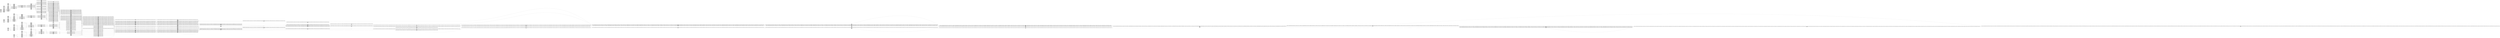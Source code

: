 digraph {
	graph [rankdir=LR]
	4395489120 [label="tanh(-0.3238769101787482+0.5403500129793868*tanh(-0.594507195902612+0.2795251057654011*tanh(-0.36620071810400123+-0.9212830690464413*2.0+0.706749615111443*3.0+-0.9202879429358581*-1.0)+-0.8018424094630099*tanh(-0.8454229585064268+-0.519461743384275*2.0+0.25981734296770576*3.0+-0.6000855623246435*-1.0)+0.6459929711212262*tanh(0.32908637116272477+-0.4404344903384183*2.0+0.002107493634102786*3.0+0.6976684097417056*-1.0)+0.37246585026689005*tanh(0.8208682742897189+-0.284471147591826*2.0+-0.12586079139723694*3.0+-0.6218441192876585*-1.0))+0.34665791652664923*tanh(0.24167481727965923+-0.9650996011522042*tanh(-0.36620071810400123+-0.9212830690464413*2.0+0.706749615111443*3.0+-0.9202879429358581*-1.0)+-0.2769771872713218*tanh(-0.8454229585064268+-0.519461743384275*2.0+0.25981734296770576*3.0+-0.6000855623246435*-1.0)+-0.47024845444148955*tanh(0.32908637116272477+-0.4404344903384183*2.0+0.002107493634102786*3.0+0.6976684097417056*-1.0)+0.2844611241713524*tanh(0.8208682742897189+-0.284471147591826*2.0+-0.12586079139723694*3.0+-0.6218441192876585*-1.0))+0.15202313507584875*tanh(0.4832528654048891+0.803717042981827*tanh(-0.36620071810400123+-0.9212830690464413*2.0+0.706749615111443*3.0+-0.9202879429358581*-1.0)+0.31314354975446146*tanh(-0.8454229585064268+-0.519461743384275*2.0+0.25981734296770576*3.0+-0.6000855623246435*-1.0)+0.7892166578946123*tanh(0.32908637116272477+-0.4404344903384183*2.0+0.002107493634102786*3.0+0.6976684097417056*-1.0)+-0.450163418313277*tanh(0.8208682742897189+-0.284471147591826*2.0+-0.12586079139723694*3.0+-0.6218441192876585*-1.0))+-0.7382478985083984*tanh(0.7038935908310311+0.09345310876792934*tanh(-0.36620071810400123+-0.9212830690464413*2.0+0.706749615111443*3.0+-0.9202879429358581*-1.0)+0.8774369871695826*tanh(-0.8454229585064268+-0.519461743384275*2.0+0.25981734296770576*3.0+-0.6000855623246435*-1.0)+0.16283528104077716*tanh(0.32908637116272477+-0.4404344903384183*2.0+0.002107493634102786*3.0+0.6976684097417056*-1.0)+0.16191803037572527*tanh(0.8208682742897189+-0.284471147591826*2.0+-0.12586079139723694*3.0+-0.6218441192876585*-1.0)))+-1.0**2+0+tanh(-0.3238769101787482+0.5403500129793868*tanh(-0.594507195902612+0.2795251057654011*tanh(-0.36620071810400123+-0.9212830690464413*3.0+0.706749615111443*-1.0+-0.9202879429358581*0.5)+-0.8018424094630099*tanh(-0.8454229585064268+-0.519461743384275*3.0+0.25981734296770576*-1.0+-0.6000855623246435*0.5)+0.6459929711212262*tanh(0.32908637116272477+-0.4404344903384183*3.0+0.002107493634102786*-1.0+0.6976684097417056*0.5)+0.37246585026689005*tanh(0.8208682742897189+-0.284471147591826*3.0+-0.12586079139723694*-1.0+-0.6218441192876585*0.5))+0.34665791652664923*tanh(0.24167481727965923+-0.9650996011522042*tanh(-0.36620071810400123+-0.9212830690464413*3.0+0.706749615111443*-1.0+-0.9202879429358581*0.5)+-0.2769771872713218*tanh(-0.8454229585064268+-0.519461743384275*3.0+0.25981734296770576*-1.0+-0.6000855623246435*0.5)+-0.47024845444148955*tanh(0.32908637116272477+-0.4404344903384183*3.0+0.002107493634102786*-1.0+0.6976684097417056*0.5)+0.2844611241713524*tanh(0.8208682742897189+-0.284471147591826*3.0+-0.12586079139723694*-1.0+-0.6218441192876585*0.5))+0.15202313507584875*tanh(0.4832528654048891+0.803717042981827*tanh(-0.36620071810400123+-0.9212830690464413*3.0+0.706749615111443*-1.0+-0.9202879429358581*0.5)+0.31314354975446146*tanh(-0.8454229585064268+-0.519461743384275*3.0+0.25981734296770576*-1.0+-0.6000855623246435*0.5)+0.7892166578946123*tanh(0.32908637116272477+-0.4404344903384183*3.0+0.002107493634102786*-1.0+0.6976684097417056*0.5)+-0.450163418313277*tanh(0.8208682742897189+-0.284471147591826*3.0+-0.12586079139723694*-1.0+-0.6218441192876585*0.5))+-0.7382478985083984*tanh(0.7038935908310311+0.09345310876792934*tanh(-0.36620071810400123+-0.9212830690464413*3.0+0.706749615111443*-1.0+-0.9202879429358581*0.5)+0.8774369871695826*tanh(-0.8454229585064268+-0.519461743384275*3.0+0.25981734296770576*-1.0+-0.6000855623246435*0.5)+0.16283528104077716*tanh(0.32908637116272477+-0.4404344903384183*3.0+0.002107493634102786*-1.0+0.6976684097417056*0.5)+0.16191803037572527*tanh(0.8208682742897189+-0.284471147591826*3.0+-0.12586079139723694*-1.0+-0.6218441192876585*0.5)))+2.0**2+tanh(-0.3238769101787482+0.5403500129793868*tanh(-0.594507195902612+0.2795251057654011*tanh(-0.36620071810400123+-0.9212830690464413*0.5+0.706749615111443*1.0+-0.9202879429358581*1.0)+-0.8018424094630099*tanh(-0.8454229585064268+-0.519461743384275*0.5+0.25981734296770576*1.0+-0.6000855623246435*1.0)+0.6459929711212262*tanh(0.32908637116272477+-0.4404344903384183*0.5+0.002107493634102786*1.0+0.6976684097417056*1.0)+0.37246585026689005*tanh(0.8208682742897189+-0.284471147591826*0.5+-0.12586079139723694*1.0+-0.6218441192876585*1.0))+0.34665791652664923*tanh(0.24167481727965923+-0.9650996011522042*tanh(-0.36620071810400123+-0.9212830690464413*0.5+0.706749615111443*1.0+-0.9202879429358581*1.0)+-0.2769771872713218*tanh(-0.8454229585064268+-0.519461743384275*0.5+0.25981734296770576*1.0+-0.6000855623246435*1.0)+-0.47024845444148955*tanh(0.32908637116272477+-0.4404344903384183*0.5+0.002107493634102786*1.0+0.6976684097417056*1.0)+0.2844611241713524*tanh(0.8208682742897189+-0.284471147591826*0.5+-0.12586079139723694*1.0+-0.6218441192876585*1.0))+0.15202313507584875*tanh(0.4832528654048891+0.803717042981827*tanh(-0.36620071810400123+-0.9212830690464413*0.5+0.706749615111443*1.0+-0.9202879429358581*1.0)+0.31314354975446146*tanh(-0.8454229585064268+-0.519461743384275*0.5+0.25981734296770576*1.0+-0.6000855623246435*1.0)+0.7892166578946123*tanh(0.32908637116272477+-0.4404344903384183*0.5+0.002107493634102786*1.0+0.6976684097417056*1.0)+-0.450163418313277*tanh(0.8208682742897189+-0.284471147591826*0.5+-0.12586079139723694*1.0+-0.6218441192876585*1.0))+-0.7382478985083984*tanh(0.7038935908310311+0.09345310876792934*tanh(-0.36620071810400123+-0.9212830690464413*0.5+0.706749615111443*1.0+-0.9202879429358581*1.0)+0.8774369871695826*tanh(-0.8454229585064268+-0.519461743384275*0.5+0.25981734296770576*1.0+-0.6000855623246435*1.0)+0.16283528104077716*tanh(0.32908637116272477+-0.4404344903384183*0.5+0.002107493634102786*1.0+0.6976684097417056*1.0)+0.16191803037572527*tanh(0.8208682742897189+-0.284471147591826*0.5+-0.12586079139723694*1.0+-0.6218441192876585*1.0)))+-1.0**2 | data=6.8238 | grad=1.0000" shape=record]
	"4395489120+" [label="+"]
	"4395489120+" -> 4395489120
	4395488928 -> "4395489120+"
	4395488496 -> "4395489120+"
	4395488496 [label="tanh(-0.3238769101787482+0.5403500129793868*tanh(-0.594507195902612+0.2795251057654011*tanh(-0.36620071810400123+-0.9212830690464413*2.0+0.706749615111443*3.0+-0.9202879429358581*-1.0)+-0.8018424094630099*tanh(-0.8454229585064268+-0.519461743384275*2.0+0.25981734296770576*3.0+-0.6000855623246435*-1.0)+0.6459929711212262*tanh(0.32908637116272477+-0.4404344903384183*2.0+0.002107493634102786*3.0+0.6976684097417056*-1.0)+0.37246585026689005*tanh(0.8208682742897189+-0.284471147591826*2.0+-0.12586079139723694*3.0+-0.6218441192876585*-1.0))+0.34665791652664923*tanh(0.24167481727965923+-0.9650996011522042*tanh(-0.36620071810400123+-0.9212830690464413*2.0+0.706749615111443*3.0+-0.9202879429358581*-1.0)+-0.2769771872713218*tanh(-0.8454229585064268+-0.519461743384275*2.0+0.25981734296770576*3.0+-0.6000855623246435*-1.0)+-0.47024845444148955*tanh(0.32908637116272477+-0.4404344903384183*2.0+0.002107493634102786*3.0+0.6976684097417056*-1.0)+0.2844611241713524*tanh(0.8208682742897189+-0.284471147591826*2.0+-0.12586079139723694*3.0+-0.6218441192876585*-1.0))+0.15202313507584875*tanh(0.4832528654048891+0.803717042981827*tanh(-0.36620071810400123+-0.9212830690464413*2.0+0.706749615111443*3.0+-0.9202879429358581*-1.0)+0.31314354975446146*tanh(-0.8454229585064268+-0.519461743384275*2.0+0.25981734296770576*3.0+-0.6000855623246435*-1.0)+0.7892166578946123*tanh(0.32908637116272477+-0.4404344903384183*2.0+0.002107493634102786*3.0+0.6976684097417056*-1.0)+-0.450163418313277*tanh(0.8208682742897189+-0.284471147591826*2.0+-0.12586079139723694*3.0+-0.6218441192876585*-1.0))+-0.7382478985083984*tanh(0.7038935908310311+0.09345310876792934*tanh(-0.36620071810400123+-0.9212830690464413*2.0+0.706749615111443*3.0+-0.9202879429358581*-1.0)+0.8774369871695826*tanh(-0.8454229585064268+-0.519461743384275*2.0+0.25981734296770576*3.0+-0.6000855623246435*-1.0)+0.16283528104077716*tanh(0.32908637116272477+-0.4404344903384183*2.0+0.002107493634102786*3.0+0.6976684097417056*-1.0)+0.16191803037572527*tanh(0.8208682742897189+-0.284471147591826*2.0+-0.12586079139723694*3.0+-0.6218441192876585*-1.0)))+-1.0**2+0+tanh(-0.3238769101787482+0.5403500129793868*tanh(-0.594507195902612+0.2795251057654011*tanh(-0.36620071810400123+-0.9212830690464413*3.0+0.706749615111443*-1.0+-0.9202879429358581*0.5)+-0.8018424094630099*tanh(-0.8454229585064268+-0.519461743384275*3.0+0.25981734296770576*-1.0+-0.6000855623246435*0.5)+0.6459929711212262*tanh(0.32908637116272477+-0.4404344903384183*3.0+0.002107493634102786*-1.0+0.6976684097417056*0.5)+0.37246585026689005*tanh(0.8208682742897189+-0.284471147591826*3.0+-0.12586079139723694*-1.0+-0.6218441192876585*0.5))+0.34665791652664923*tanh(0.24167481727965923+-0.9650996011522042*tanh(-0.36620071810400123+-0.9212830690464413*3.0+0.706749615111443*-1.0+-0.9202879429358581*0.5)+-0.2769771872713218*tanh(-0.8454229585064268+-0.519461743384275*3.0+0.25981734296770576*-1.0+-0.6000855623246435*0.5)+-0.47024845444148955*tanh(0.32908637116272477+-0.4404344903384183*3.0+0.002107493634102786*-1.0+0.6976684097417056*0.5)+0.2844611241713524*tanh(0.8208682742897189+-0.284471147591826*3.0+-0.12586079139723694*-1.0+-0.6218441192876585*0.5))+0.15202313507584875*tanh(0.4832528654048891+0.803717042981827*tanh(-0.36620071810400123+-0.9212830690464413*3.0+0.706749615111443*-1.0+-0.9202879429358581*0.5)+0.31314354975446146*tanh(-0.8454229585064268+-0.519461743384275*3.0+0.25981734296770576*-1.0+-0.6000855623246435*0.5)+0.7892166578946123*tanh(0.32908637116272477+-0.4404344903384183*3.0+0.002107493634102786*-1.0+0.6976684097417056*0.5)+-0.450163418313277*tanh(0.8208682742897189+-0.284471147591826*3.0+-0.12586079139723694*-1.0+-0.6218441192876585*0.5))+-0.7382478985083984*tanh(0.7038935908310311+0.09345310876792934*tanh(-0.36620071810400123+-0.9212830690464413*3.0+0.706749615111443*-1.0+-0.9202879429358581*0.5)+0.8774369871695826*tanh(-0.8454229585064268+-0.519461743384275*3.0+0.25981734296770576*-1.0+-0.6000855623246435*0.5)+0.16283528104077716*tanh(0.32908637116272477+-0.4404344903384183*3.0+0.002107493634102786*-1.0+0.6976684097417056*0.5)+0.16191803037572527*tanh(0.8208682742897189+-0.284471147591826*3.0+-0.12586079139723694*-1.0+-0.6218441192876585*0.5)))+2.0**2 | data=6.1008 | grad=1.0000" shape=record]
	"4395488496+" [label="+"]
	"4395488496+" -> 4395488496
	4395487872 -> "4395488496+"
	4395488304 -> "4395488496+"
	4395487872 [label="tanh(-0.3238769101787482+0.5403500129793868*tanh(-0.594507195902612+0.2795251057654011*tanh(-0.36620071810400123+-0.9212830690464413*2.0+0.706749615111443*3.0+-0.9202879429358581*-1.0)+-0.8018424094630099*tanh(-0.8454229585064268+-0.519461743384275*2.0+0.25981734296770576*3.0+-0.6000855623246435*-1.0)+0.6459929711212262*tanh(0.32908637116272477+-0.4404344903384183*2.0+0.002107493634102786*3.0+0.6976684097417056*-1.0)+0.37246585026689005*tanh(0.8208682742897189+-0.284471147591826*2.0+-0.12586079139723694*3.0+-0.6218441192876585*-1.0))+0.34665791652664923*tanh(0.24167481727965923+-0.9650996011522042*tanh(-0.36620071810400123+-0.9212830690464413*2.0+0.706749615111443*3.0+-0.9202879429358581*-1.0)+-0.2769771872713218*tanh(-0.8454229585064268+-0.519461743384275*2.0+0.25981734296770576*3.0+-0.6000855623246435*-1.0)+-0.47024845444148955*tanh(0.32908637116272477+-0.4404344903384183*2.0+0.002107493634102786*3.0+0.6976684097417056*-1.0)+0.2844611241713524*tanh(0.8208682742897189+-0.284471147591826*2.0+-0.12586079139723694*3.0+-0.6218441192876585*-1.0))+0.15202313507584875*tanh(0.4832528654048891+0.803717042981827*tanh(-0.36620071810400123+-0.9212830690464413*2.0+0.706749615111443*3.0+-0.9202879429358581*-1.0)+0.31314354975446146*tanh(-0.8454229585064268+-0.519461743384275*2.0+0.25981734296770576*3.0+-0.6000855623246435*-1.0)+0.7892166578946123*tanh(0.32908637116272477+-0.4404344903384183*2.0+0.002107493634102786*3.0+0.6976684097417056*-1.0)+-0.450163418313277*tanh(0.8208682742897189+-0.284471147591826*2.0+-0.12586079139723694*3.0+-0.6218441192876585*-1.0))+-0.7382478985083984*tanh(0.7038935908310311+0.09345310876792934*tanh(-0.36620071810400123+-0.9212830690464413*2.0+0.706749615111443*3.0+-0.9202879429358581*-1.0)+0.8774369871695826*tanh(-0.8454229585064268+-0.519461743384275*2.0+0.25981734296770576*3.0+-0.6000855623246435*-1.0)+0.16283528104077716*tanh(0.32908637116272477+-0.4404344903384183*2.0+0.002107493634102786*3.0+0.6976684097417056*-1.0)+0.16191803037572527*tanh(0.8208682742897189+-0.284471147591826*2.0+-0.12586079139723694*3.0+-0.6218441192876585*-1.0)))+-1.0**2+0 | data=2.4916 | grad=1.0000" shape=record]
	"4395487872+" [label="+"]
	"4395487872+" -> 4395487872
	4395487632 -> "4395487872+"
	4395487824 -> "4395487872+"
	4395487632 [label="tanh(-0.3238769101787482+0.5403500129793868*tanh(-0.594507195902612+0.2795251057654011*tanh(-0.36620071810400123+-0.9212830690464413*2.0+0.706749615111443*3.0+-0.9202879429358581*-1.0)+-0.8018424094630099*tanh(-0.8454229585064268+-0.519461743384275*2.0+0.25981734296770576*3.0+-0.6000855623246435*-1.0)+0.6459929711212262*tanh(0.32908637116272477+-0.4404344903384183*2.0+0.002107493634102786*3.0+0.6976684097417056*-1.0)+0.37246585026689005*tanh(0.8208682742897189+-0.284471147591826*2.0+-0.12586079139723694*3.0+-0.6218441192876585*-1.0))+0.34665791652664923*tanh(0.24167481727965923+-0.9650996011522042*tanh(-0.36620071810400123+-0.9212830690464413*2.0+0.706749615111443*3.0+-0.9202879429358581*-1.0)+-0.2769771872713218*tanh(-0.8454229585064268+-0.519461743384275*2.0+0.25981734296770576*3.0+-0.6000855623246435*-1.0)+-0.47024845444148955*tanh(0.32908637116272477+-0.4404344903384183*2.0+0.002107493634102786*3.0+0.6976684097417056*-1.0)+0.2844611241713524*tanh(0.8208682742897189+-0.284471147591826*2.0+-0.12586079139723694*3.0+-0.6218441192876585*-1.0))+0.15202313507584875*tanh(0.4832528654048891+0.803717042981827*tanh(-0.36620071810400123+-0.9212830690464413*2.0+0.706749615111443*3.0+-0.9202879429358581*-1.0)+0.31314354975446146*tanh(-0.8454229585064268+-0.519461743384275*2.0+0.25981734296770576*3.0+-0.6000855623246435*-1.0)+0.7892166578946123*tanh(0.32908637116272477+-0.4404344903384183*2.0+0.002107493634102786*3.0+0.6976684097417056*-1.0)+-0.450163418313277*tanh(0.8208682742897189+-0.284471147591826*2.0+-0.12586079139723694*3.0+-0.6218441192876585*-1.0))+-0.7382478985083984*tanh(0.7038935908310311+0.09345310876792934*tanh(-0.36620071810400123+-0.9212830690464413*2.0+0.706749615111443*3.0+-0.9202879429358581*-1.0)+0.8774369871695826*tanh(-0.8454229585064268+-0.519461743384275*2.0+0.25981734296770576*3.0+-0.6000855623246435*-1.0)+0.16283528104077716*tanh(0.32908637116272477+-0.4404344903384183*2.0+0.002107493634102786*3.0+0.6976684097417056*-1.0)+0.16191803037572527*tanh(0.8208682742897189+-0.284471147591826*2.0+-0.12586079139723694*3.0+-0.6218441192876585*-1.0)))+-1.0**2 | data=2.4916 | grad=1.0000" shape=record]
	"4395487632**" [label="**"]
	"4395487632**" -> 4395487632
	4395487440 -> "4395487632**"
	4395488928 [label="tanh(-0.3238769101787482+0.5403500129793868*tanh(-0.594507195902612+0.2795251057654011*tanh(-0.36620071810400123+-0.9212830690464413*0.5+0.706749615111443*1.0+-0.9202879429358581*1.0)+-0.8018424094630099*tanh(-0.8454229585064268+-0.519461743384275*0.5+0.25981734296770576*1.0+-0.6000855623246435*1.0)+0.6459929711212262*tanh(0.32908637116272477+-0.4404344903384183*0.5+0.002107493634102786*1.0+0.6976684097417056*1.0)+0.37246585026689005*tanh(0.8208682742897189+-0.284471147591826*0.5+-0.12586079139723694*1.0+-0.6218441192876585*1.0))+0.34665791652664923*tanh(0.24167481727965923+-0.9650996011522042*tanh(-0.36620071810400123+-0.9212830690464413*0.5+0.706749615111443*1.0+-0.9202879429358581*1.0)+-0.2769771872713218*tanh(-0.8454229585064268+-0.519461743384275*0.5+0.25981734296770576*1.0+-0.6000855623246435*1.0)+-0.47024845444148955*tanh(0.32908637116272477+-0.4404344903384183*0.5+0.002107493634102786*1.0+0.6976684097417056*1.0)+0.2844611241713524*tanh(0.8208682742897189+-0.284471147591826*0.5+-0.12586079139723694*1.0+-0.6218441192876585*1.0))+0.15202313507584875*tanh(0.4832528654048891+0.803717042981827*tanh(-0.36620071810400123+-0.9212830690464413*0.5+0.706749615111443*1.0+-0.9202879429358581*1.0)+0.31314354975446146*tanh(-0.8454229585064268+-0.519461743384275*0.5+0.25981734296770576*1.0+-0.6000855623246435*1.0)+0.7892166578946123*tanh(0.32908637116272477+-0.4404344903384183*0.5+0.002107493634102786*1.0+0.6976684097417056*1.0)+-0.450163418313277*tanh(0.8208682742897189+-0.284471147591826*0.5+-0.12586079139723694*1.0+-0.6218441192876585*1.0))+-0.7382478985083984*tanh(0.7038935908310311+0.09345310876792934*tanh(-0.36620071810400123+-0.9212830690464413*0.5+0.706749615111443*1.0+-0.9202879429358581*1.0)+0.8774369871695826*tanh(-0.8454229585064268+-0.519461743384275*0.5+0.25981734296770576*1.0+-0.6000855623246435*1.0)+0.16283528104077716*tanh(0.32908637116272477+-0.4404344903384183*0.5+0.002107493634102786*1.0+0.6976684097417056*1.0)+0.16191803037572527*tanh(0.8208682742897189+-0.284471147591826*0.5+-0.12586079139723694*1.0+-0.6218441192876585*1.0)))+-1.0**2 | data=0.7230 | grad=1.0000" shape=record]
	"4395488928**" [label="**"]
	"4395488928**" -> 4395488928
	4395488736 -> "4395488928**"
	4395487440 [label="tanh(-0.3238769101787482+0.5403500129793868*tanh(-0.594507195902612+0.2795251057654011*tanh(-0.36620071810400123+-0.9212830690464413*2.0+0.706749615111443*3.0+-0.9202879429358581*-1.0)+-0.8018424094630099*tanh(-0.8454229585064268+-0.519461743384275*2.0+0.25981734296770576*3.0+-0.6000855623246435*-1.0)+0.6459929711212262*tanh(0.32908637116272477+-0.4404344903384183*2.0+0.002107493634102786*3.0+0.6976684097417056*-1.0)+0.37246585026689005*tanh(0.8208682742897189+-0.284471147591826*2.0+-0.12586079139723694*3.0+-0.6218441192876585*-1.0))+0.34665791652664923*tanh(0.24167481727965923+-0.9650996011522042*tanh(-0.36620071810400123+-0.9212830690464413*2.0+0.706749615111443*3.0+-0.9202879429358581*-1.0)+-0.2769771872713218*tanh(-0.8454229585064268+-0.519461743384275*2.0+0.25981734296770576*3.0+-0.6000855623246435*-1.0)+-0.47024845444148955*tanh(0.32908637116272477+-0.4404344903384183*2.0+0.002107493634102786*3.0+0.6976684097417056*-1.0)+0.2844611241713524*tanh(0.8208682742897189+-0.284471147591826*2.0+-0.12586079139723694*3.0+-0.6218441192876585*-1.0))+0.15202313507584875*tanh(0.4832528654048891+0.803717042981827*tanh(-0.36620071810400123+-0.9212830690464413*2.0+0.706749615111443*3.0+-0.9202879429358581*-1.0)+0.31314354975446146*tanh(-0.8454229585064268+-0.519461743384275*2.0+0.25981734296770576*3.0+-0.6000855623246435*-1.0)+0.7892166578946123*tanh(0.32908637116272477+-0.4404344903384183*2.0+0.002107493634102786*3.0+0.6976684097417056*-1.0)+-0.450163418313277*tanh(0.8208682742897189+-0.284471147591826*2.0+-0.12586079139723694*3.0+-0.6218441192876585*-1.0))+-0.7382478985083984*tanh(0.7038935908310311+0.09345310876792934*tanh(-0.36620071810400123+-0.9212830690464413*2.0+0.706749615111443*3.0+-0.9202879429358581*-1.0)+0.8774369871695826*tanh(-0.8454229585064268+-0.519461743384275*2.0+0.25981734296770576*3.0+-0.6000855623246435*-1.0)+0.16283528104077716*tanh(0.32908637116272477+-0.4404344903384183*2.0+0.002107493634102786*3.0+0.6976684097417056*-1.0)+0.16191803037572527*tanh(0.8208682742897189+-0.284471147591826*2.0+-0.12586079139723694*3.0+-0.6218441192876585*-1.0)))+-1.0 | data=-1.5785 | grad=-3.1569" shape=record]
	"4395487440+" [label="+"]
	"4395487440+" -> 4395487440
	4395259792 -> "4395487440+"
	4395487392 -> "4395487440+"
	4395259792 [label="tanh(-0.3238769101787482+0.5403500129793868*tanh(-0.594507195902612+0.2795251057654011*tanh(-0.36620071810400123+-0.9212830690464413*2.0+0.706749615111443*3.0+-0.9202879429358581*-1.0)+-0.8018424094630099*tanh(-0.8454229585064268+-0.519461743384275*2.0+0.25981734296770576*3.0+-0.6000855623246435*-1.0)+0.6459929711212262*tanh(0.32908637116272477+-0.4404344903384183*2.0+0.002107493634102786*3.0+0.6976684097417056*-1.0)+0.37246585026689005*tanh(0.8208682742897189+-0.284471147591826*2.0+-0.12586079139723694*3.0+-0.6218441192876585*-1.0))+0.34665791652664923*tanh(0.24167481727965923+-0.9650996011522042*tanh(-0.36620071810400123+-0.9212830690464413*2.0+0.706749615111443*3.0+-0.9202879429358581*-1.0)+-0.2769771872713218*tanh(-0.8454229585064268+-0.519461743384275*2.0+0.25981734296770576*3.0+-0.6000855623246435*-1.0)+-0.47024845444148955*tanh(0.32908637116272477+-0.4404344903384183*2.0+0.002107493634102786*3.0+0.6976684097417056*-1.0)+0.2844611241713524*tanh(0.8208682742897189+-0.284471147591826*2.0+-0.12586079139723694*3.0+-0.6218441192876585*-1.0))+0.15202313507584875*tanh(0.4832528654048891+0.803717042981827*tanh(-0.36620071810400123+-0.9212830690464413*2.0+0.706749615111443*3.0+-0.9202879429358581*-1.0)+0.31314354975446146*tanh(-0.8454229585064268+-0.519461743384275*2.0+0.25981734296770576*3.0+-0.6000855623246435*-1.0)+0.7892166578946123*tanh(0.32908637116272477+-0.4404344903384183*2.0+0.002107493634102786*3.0+0.6976684097417056*-1.0)+-0.450163418313277*tanh(0.8208682742897189+-0.284471147591826*2.0+-0.12586079139723694*3.0+-0.6218441192876585*-1.0))+-0.7382478985083984*tanh(0.7038935908310311+0.09345310876792934*tanh(-0.36620071810400123+-0.9212830690464413*2.0+0.706749615111443*3.0+-0.9202879429358581*-1.0)+0.8774369871695826*tanh(-0.8454229585064268+-0.519461743384275*2.0+0.25981734296770576*3.0+-0.6000855623246435*-1.0)+0.16283528104077716*tanh(0.32908637116272477+-0.4404344903384183*2.0+0.002107493634102786*3.0+0.6976684097417056*-1.0)+0.16191803037572527*tanh(0.8208682742897189+-0.284471147591826*2.0+-0.12586079139723694*3.0+-0.6218441192876585*-1.0))) | data=-0.5785 | grad=-3.1569" shape=record]
	"4395259792tanh" [label=tanh]
	"4395259792tanh" -> 4395259792
	4395259744 -> "4395259792tanh"
	4395488736 [label="tanh(-0.3238769101787482+0.5403500129793868*tanh(-0.594507195902612+0.2795251057654011*tanh(-0.36620071810400123+-0.9212830690464413*0.5+0.706749615111443*1.0+-0.9202879429358581*1.0)+-0.8018424094630099*tanh(-0.8454229585064268+-0.519461743384275*0.5+0.25981734296770576*1.0+-0.6000855623246435*1.0)+0.6459929711212262*tanh(0.32908637116272477+-0.4404344903384183*0.5+0.002107493634102786*1.0+0.6976684097417056*1.0)+0.37246585026689005*tanh(0.8208682742897189+-0.284471147591826*0.5+-0.12586079139723694*1.0+-0.6218441192876585*1.0))+0.34665791652664923*tanh(0.24167481727965923+-0.9650996011522042*tanh(-0.36620071810400123+-0.9212830690464413*0.5+0.706749615111443*1.0+-0.9202879429358581*1.0)+-0.2769771872713218*tanh(-0.8454229585064268+-0.519461743384275*0.5+0.25981734296770576*1.0+-0.6000855623246435*1.0)+-0.47024845444148955*tanh(0.32908637116272477+-0.4404344903384183*0.5+0.002107493634102786*1.0+0.6976684097417056*1.0)+0.2844611241713524*tanh(0.8208682742897189+-0.284471147591826*0.5+-0.12586079139723694*1.0+-0.6218441192876585*1.0))+0.15202313507584875*tanh(0.4832528654048891+0.803717042981827*tanh(-0.36620071810400123+-0.9212830690464413*0.5+0.706749615111443*1.0+-0.9202879429358581*1.0)+0.31314354975446146*tanh(-0.8454229585064268+-0.519461743384275*0.5+0.25981734296770576*1.0+-0.6000855623246435*1.0)+0.7892166578946123*tanh(0.32908637116272477+-0.4404344903384183*0.5+0.002107493634102786*1.0+0.6976684097417056*1.0)+-0.450163418313277*tanh(0.8208682742897189+-0.284471147591826*0.5+-0.12586079139723694*1.0+-0.6218441192876585*1.0))+-0.7382478985083984*tanh(0.7038935908310311+0.09345310876792934*tanh(-0.36620071810400123+-0.9212830690464413*0.5+0.706749615111443*1.0+-0.9202879429358581*1.0)+0.8774369871695826*tanh(-0.8454229585064268+-0.519461743384275*0.5+0.25981734296770576*1.0+-0.6000855623246435*1.0)+0.16283528104077716*tanh(0.32908637116272477+-0.4404344903384183*0.5+0.002107493634102786*1.0+0.6976684097417056*1.0)+0.16191803037572527*tanh(0.8208682742897189+-0.284471147591826*0.5+-0.12586079139723694*1.0+-0.6218441192876585*1.0)))+-1.0 | data=-0.8503 | grad=-1.7006" shape=record]
	"4395488736+" [label="+"]
	"4395488736+" -> 4395488736
	4395488688 -> "4395488736+"
	4395399152 -> "4395488736+"
	4395399152 [label="tanh(-0.3238769101787482+0.5403500129793868*tanh(-0.594507195902612+0.2795251057654011*tanh(-0.36620071810400123+-0.9212830690464413*0.5+0.706749615111443*1.0+-0.9202879429358581*1.0)+-0.8018424094630099*tanh(-0.8454229585064268+-0.519461743384275*0.5+0.25981734296770576*1.0+-0.6000855623246435*1.0)+0.6459929711212262*tanh(0.32908637116272477+-0.4404344903384183*0.5+0.002107493634102786*1.0+0.6976684097417056*1.0)+0.37246585026689005*tanh(0.8208682742897189+-0.284471147591826*0.5+-0.12586079139723694*1.0+-0.6218441192876585*1.0))+0.34665791652664923*tanh(0.24167481727965923+-0.9650996011522042*tanh(-0.36620071810400123+-0.9212830690464413*0.5+0.706749615111443*1.0+-0.9202879429358581*1.0)+-0.2769771872713218*tanh(-0.8454229585064268+-0.519461743384275*0.5+0.25981734296770576*1.0+-0.6000855623246435*1.0)+-0.47024845444148955*tanh(0.32908637116272477+-0.4404344903384183*0.5+0.002107493634102786*1.0+0.6976684097417056*1.0)+0.2844611241713524*tanh(0.8208682742897189+-0.284471147591826*0.5+-0.12586079139723694*1.0+-0.6218441192876585*1.0))+0.15202313507584875*tanh(0.4832528654048891+0.803717042981827*tanh(-0.36620071810400123+-0.9212830690464413*0.5+0.706749615111443*1.0+-0.9202879429358581*1.0)+0.31314354975446146*tanh(-0.8454229585064268+-0.519461743384275*0.5+0.25981734296770576*1.0+-0.6000855623246435*1.0)+0.7892166578946123*tanh(0.32908637116272477+-0.4404344903384183*0.5+0.002107493634102786*1.0+0.6976684097417056*1.0)+-0.450163418313277*tanh(0.8208682742897189+-0.284471147591826*0.5+-0.12586079139723694*1.0+-0.6218441192876585*1.0))+-0.7382478985083984*tanh(0.7038935908310311+0.09345310876792934*tanh(-0.36620071810400123+-0.9212830690464413*0.5+0.706749615111443*1.0+-0.9202879429358581*1.0)+0.8774369871695826*tanh(-0.8454229585064268+-0.519461743384275*0.5+0.25981734296770576*1.0+-0.6000855623246435*1.0)+0.16283528104077716*tanh(0.32908637116272477+-0.4404344903384183*0.5+0.002107493634102786*1.0+0.6976684097417056*1.0)+0.16191803037572527*tanh(0.8208682742897189+-0.284471147591826*0.5+-0.12586079139723694*1.0+-0.6218441192876585*1.0))) | data=0.1497 | grad=-1.7006" shape=record]
	"4395399152tanh" [label=tanh]
	"4395399152tanh" -> 4395399152
	4395399104 -> "4395399152tanh"
	4395488304 [label="tanh(-0.3238769101787482+0.5403500129793868*tanh(-0.594507195902612+0.2795251057654011*tanh(-0.36620071810400123+-0.9212830690464413*3.0+0.706749615111443*-1.0+-0.9202879429358581*0.5)+-0.8018424094630099*tanh(-0.8454229585064268+-0.519461743384275*3.0+0.25981734296770576*-1.0+-0.6000855623246435*0.5)+0.6459929711212262*tanh(0.32908637116272477+-0.4404344903384183*3.0+0.002107493634102786*-1.0+0.6976684097417056*0.5)+0.37246585026689005*tanh(0.8208682742897189+-0.284471147591826*3.0+-0.12586079139723694*-1.0+-0.6218441192876585*0.5))+0.34665791652664923*tanh(0.24167481727965923+-0.9650996011522042*tanh(-0.36620071810400123+-0.9212830690464413*3.0+0.706749615111443*-1.0+-0.9202879429358581*0.5)+-0.2769771872713218*tanh(-0.8454229585064268+-0.519461743384275*3.0+0.25981734296770576*-1.0+-0.6000855623246435*0.5)+-0.47024845444148955*tanh(0.32908637116272477+-0.4404344903384183*3.0+0.002107493634102786*-1.0+0.6976684097417056*0.5)+0.2844611241713524*tanh(0.8208682742897189+-0.284471147591826*3.0+-0.12586079139723694*-1.0+-0.6218441192876585*0.5))+0.15202313507584875*tanh(0.4832528654048891+0.803717042981827*tanh(-0.36620071810400123+-0.9212830690464413*3.0+0.706749615111443*-1.0+-0.9202879429358581*0.5)+0.31314354975446146*tanh(-0.8454229585064268+-0.519461743384275*3.0+0.25981734296770576*-1.0+-0.6000855623246435*0.5)+0.7892166578946123*tanh(0.32908637116272477+-0.4404344903384183*3.0+0.002107493634102786*-1.0+0.6976684097417056*0.5)+-0.450163418313277*tanh(0.8208682742897189+-0.284471147591826*3.0+-0.12586079139723694*-1.0+-0.6218441192876585*0.5))+-0.7382478985083984*tanh(0.7038935908310311+0.09345310876792934*tanh(-0.36620071810400123+-0.9212830690464413*3.0+0.706749615111443*-1.0+-0.9202879429358581*0.5)+0.8774369871695826*tanh(-0.8454229585064268+-0.519461743384275*3.0+0.25981734296770576*-1.0+-0.6000855623246435*0.5)+0.16283528104077716*tanh(0.32908637116272477+-0.4404344903384183*3.0+0.002107493634102786*-1.0+0.6976684097417056*0.5)+0.16191803037572527*tanh(0.8208682742897189+-0.284471147591826*3.0+-0.12586079139723694*-1.0+-0.6218441192876585*0.5)))+2.0**2 | data=3.6092 | grad=1.0000" shape=record]
	"4395488304**" [label="**"]
	"4395488304**" -> 4395488304
	4395488112 -> "4395488304**"
	4395487824 [label="0 | data=0.0000 | grad=1.0000" shape=record]
	4395487392 [label="-1.0 | data=-1.0000 | grad=-3.1569" shape=record]
	4395259744 [label="-0.3238769101787482+0.5403500129793868*tanh(-0.594507195902612+0.2795251057654011*tanh(-0.36620071810400123+-0.9212830690464413*2.0+0.706749615111443*3.0+-0.9202879429358581*-1.0)+-0.8018424094630099*tanh(-0.8454229585064268+-0.519461743384275*2.0+0.25981734296770576*3.0+-0.6000855623246435*-1.0)+0.6459929711212262*tanh(0.32908637116272477+-0.4404344903384183*2.0+0.002107493634102786*3.0+0.6976684097417056*-1.0)+0.37246585026689005*tanh(0.8208682742897189+-0.284471147591826*2.0+-0.12586079139723694*3.0+-0.6218441192876585*-1.0))+0.34665791652664923*tanh(0.24167481727965923+-0.9650996011522042*tanh(-0.36620071810400123+-0.9212830690464413*2.0+0.706749615111443*3.0+-0.9202879429358581*-1.0)+-0.2769771872713218*tanh(-0.8454229585064268+-0.519461743384275*2.0+0.25981734296770576*3.0+-0.6000855623246435*-1.0)+-0.47024845444148955*tanh(0.32908637116272477+-0.4404344903384183*2.0+0.002107493634102786*3.0+0.6976684097417056*-1.0)+0.2844611241713524*tanh(0.8208682742897189+-0.284471147591826*2.0+-0.12586079139723694*3.0+-0.6218441192876585*-1.0))+0.15202313507584875*tanh(0.4832528654048891+0.803717042981827*tanh(-0.36620071810400123+-0.9212830690464413*2.0+0.706749615111443*3.0+-0.9202879429358581*-1.0)+0.31314354975446146*tanh(-0.8454229585064268+-0.519461743384275*2.0+0.25981734296770576*3.0+-0.6000855623246435*-1.0)+0.7892166578946123*tanh(0.32908637116272477+-0.4404344903384183*2.0+0.002107493634102786*3.0+0.6976684097417056*-1.0)+-0.450163418313277*tanh(0.8208682742897189+-0.284471147591826*2.0+-0.12586079139723694*3.0+-0.6218441192876585*-1.0))+-0.7382478985083984*tanh(0.7038935908310311+0.09345310876792934*tanh(-0.36620071810400123+-0.9212830690464413*2.0+0.706749615111443*3.0+-0.9202879429358581*-1.0)+0.8774369871695826*tanh(-0.8454229585064268+-0.519461743384275*2.0+0.25981734296770576*3.0+-0.6000855623246435*-1.0)+0.16283528104077716*tanh(0.32908637116272477+-0.4404344903384183*2.0+0.002107493634102786*3.0+0.6976684097417056*-1.0)+0.16191803037572527*tanh(0.8208682742897189+-0.284471147591826*2.0+-0.12586079139723694*3.0+-0.6218441192876585*-1.0)) | data=-0.6602 | grad=-2.1005" shape=record]
	"4395259744+" [label="+"]
	"4395259744+" -> 4395259744
	4395259552 -> "4395259744+"
	4395259360 -> "4395259744+"
	4395488112 [label="tanh(-0.3238769101787482+0.5403500129793868*tanh(-0.594507195902612+0.2795251057654011*tanh(-0.36620071810400123+-0.9212830690464413*3.0+0.706749615111443*-1.0+-0.9202879429358581*0.5)+-0.8018424094630099*tanh(-0.8454229585064268+-0.519461743384275*3.0+0.25981734296770576*-1.0+-0.6000855623246435*0.5)+0.6459929711212262*tanh(0.32908637116272477+-0.4404344903384183*3.0+0.002107493634102786*-1.0+0.6976684097417056*0.5)+0.37246585026689005*tanh(0.8208682742897189+-0.284471147591826*3.0+-0.12586079139723694*-1.0+-0.6218441192876585*0.5))+0.34665791652664923*tanh(0.24167481727965923+-0.9650996011522042*tanh(-0.36620071810400123+-0.9212830690464413*3.0+0.706749615111443*-1.0+-0.9202879429358581*0.5)+-0.2769771872713218*tanh(-0.8454229585064268+-0.519461743384275*3.0+0.25981734296770576*-1.0+-0.6000855623246435*0.5)+-0.47024845444148955*tanh(0.32908637116272477+-0.4404344903384183*3.0+0.002107493634102786*-1.0+0.6976684097417056*0.5)+0.2844611241713524*tanh(0.8208682742897189+-0.284471147591826*3.0+-0.12586079139723694*-1.0+-0.6218441192876585*0.5))+0.15202313507584875*tanh(0.4832528654048891+0.803717042981827*tanh(-0.36620071810400123+-0.9212830690464413*3.0+0.706749615111443*-1.0+-0.9202879429358581*0.5)+0.31314354975446146*tanh(-0.8454229585064268+-0.519461743384275*3.0+0.25981734296770576*-1.0+-0.6000855623246435*0.5)+0.7892166578946123*tanh(0.32908637116272477+-0.4404344903384183*3.0+0.002107493634102786*-1.0+0.6976684097417056*0.5)+-0.450163418313277*tanh(0.8208682742897189+-0.284471147591826*3.0+-0.12586079139723694*-1.0+-0.6218441192876585*0.5))+-0.7382478985083984*tanh(0.7038935908310311+0.09345310876792934*tanh(-0.36620071810400123+-0.9212830690464413*3.0+0.706749615111443*-1.0+-0.9202879429358581*0.5)+0.8774369871695826*tanh(-0.8454229585064268+-0.519461743384275*3.0+0.25981734296770576*-1.0+-0.6000855623246435*0.5)+0.16283528104077716*tanh(0.32908637116272477+-0.4404344903384183*3.0+0.002107493634102786*-1.0+0.6976684097417056*0.5)+0.16191803037572527*tanh(0.8208682742897189+-0.284471147591826*3.0+-0.12586079139723694*-1.0+-0.6218441192876585*0.5)))+2.0 | data=1.8998 | grad=3.7996" shape=record]
	"4395488112+" [label="+"]
	"4395488112+" -> 4395488112
	4395319200 -> "4395488112+"
	4395488064 -> "4395488112+"
	4395319200 [label="tanh(-0.3238769101787482+0.5403500129793868*tanh(-0.594507195902612+0.2795251057654011*tanh(-0.36620071810400123+-0.9212830690464413*3.0+0.706749615111443*-1.0+-0.9202879429358581*0.5)+-0.8018424094630099*tanh(-0.8454229585064268+-0.519461743384275*3.0+0.25981734296770576*-1.0+-0.6000855623246435*0.5)+0.6459929711212262*tanh(0.32908637116272477+-0.4404344903384183*3.0+0.002107493634102786*-1.0+0.6976684097417056*0.5)+0.37246585026689005*tanh(0.8208682742897189+-0.284471147591826*3.0+-0.12586079139723694*-1.0+-0.6218441192876585*0.5))+0.34665791652664923*tanh(0.24167481727965923+-0.9650996011522042*tanh(-0.36620071810400123+-0.9212830690464413*3.0+0.706749615111443*-1.0+-0.9202879429358581*0.5)+-0.2769771872713218*tanh(-0.8454229585064268+-0.519461743384275*3.0+0.25981734296770576*-1.0+-0.6000855623246435*0.5)+-0.47024845444148955*tanh(0.32908637116272477+-0.4404344903384183*3.0+0.002107493634102786*-1.0+0.6976684097417056*0.5)+0.2844611241713524*tanh(0.8208682742897189+-0.284471147591826*3.0+-0.12586079139723694*-1.0+-0.6218441192876585*0.5))+0.15202313507584875*tanh(0.4832528654048891+0.803717042981827*tanh(-0.36620071810400123+-0.9212830690464413*3.0+0.706749615111443*-1.0+-0.9202879429358581*0.5)+0.31314354975446146*tanh(-0.8454229585064268+-0.519461743384275*3.0+0.25981734296770576*-1.0+-0.6000855623246435*0.5)+0.7892166578946123*tanh(0.32908637116272477+-0.4404344903384183*3.0+0.002107493634102786*-1.0+0.6976684097417056*0.5)+-0.450163418313277*tanh(0.8208682742897189+-0.284471147591826*3.0+-0.12586079139723694*-1.0+-0.6218441192876585*0.5))+-0.7382478985083984*tanh(0.7038935908310311+0.09345310876792934*tanh(-0.36620071810400123+-0.9212830690464413*3.0+0.706749615111443*-1.0+-0.9202879429358581*0.5)+0.8774369871695826*tanh(-0.8454229585064268+-0.519461743384275*3.0+0.25981734296770576*-1.0+-0.6000855623246435*0.5)+0.16283528104077716*tanh(0.32908637116272477+-0.4404344903384183*3.0+0.002107493634102786*-1.0+0.6976684097417056*0.5)+0.16191803037572527*tanh(0.8208682742897189+-0.284471147591826*3.0+-0.12586079139723694*-1.0+-0.6218441192876585*0.5))) | data=-0.1002 | grad=3.7996" shape=record]
	"4395319200tanh" [label=tanh]
	"4395319200tanh" -> 4395319200
	4395319152 -> "4395319200tanh"
	4395488688 [label="-1.0 | data=-1.0000 | grad=-1.7006" shape=record]
	4395399104 [label="-0.3238769101787482+0.5403500129793868*tanh(-0.594507195902612+0.2795251057654011*tanh(-0.36620071810400123+-0.9212830690464413*0.5+0.706749615111443*1.0+-0.9202879429358581*1.0)+-0.8018424094630099*tanh(-0.8454229585064268+-0.519461743384275*0.5+0.25981734296770576*1.0+-0.6000855623246435*1.0)+0.6459929711212262*tanh(0.32908637116272477+-0.4404344903384183*0.5+0.002107493634102786*1.0+0.6976684097417056*1.0)+0.37246585026689005*tanh(0.8208682742897189+-0.284471147591826*0.5+-0.12586079139723694*1.0+-0.6218441192876585*1.0))+0.34665791652664923*tanh(0.24167481727965923+-0.9650996011522042*tanh(-0.36620071810400123+-0.9212830690464413*0.5+0.706749615111443*1.0+-0.9202879429358581*1.0)+-0.2769771872713218*tanh(-0.8454229585064268+-0.519461743384275*0.5+0.25981734296770576*1.0+-0.6000855623246435*1.0)+-0.47024845444148955*tanh(0.32908637116272477+-0.4404344903384183*0.5+0.002107493634102786*1.0+0.6976684097417056*1.0)+0.2844611241713524*tanh(0.8208682742897189+-0.284471147591826*0.5+-0.12586079139723694*1.0+-0.6218441192876585*1.0))+0.15202313507584875*tanh(0.4832528654048891+0.803717042981827*tanh(-0.36620071810400123+-0.9212830690464413*0.5+0.706749615111443*1.0+-0.9202879429358581*1.0)+0.31314354975446146*tanh(-0.8454229585064268+-0.519461743384275*0.5+0.25981734296770576*1.0+-0.6000855623246435*1.0)+0.7892166578946123*tanh(0.32908637116272477+-0.4404344903384183*0.5+0.002107493634102786*1.0+0.6976684097417056*1.0)+-0.450163418313277*tanh(0.8208682742897189+-0.284471147591826*0.5+-0.12586079139723694*1.0+-0.6218441192876585*1.0))+-0.7382478985083984*tanh(0.7038935908310311+0.09345310876792934*tanh(-0.36620071810400123+-0.9212830690464413*0.5+0.706749615111443*1.0+-0.9202879429358581*1.0)+0.8774369871695826*tanh(-0.8454229585064268+-0.519461743384275*0.5+0.25981734296770576*1.0+-0.6000855623246435*1.0)+0.16283528104077716*tanh(0.32908637116272477+-0.4404344903384183*0.5+0.002107493634102786*1.0+0.6976684097417056*1.0)+0.16191803037572527*tanh(0.8208682742897189+-0.284471147591826*0.5+-0.12586079139723694*1.0+-0.6218441192876585*1.0)) | data=0.1508 | grad=-1.6625" shape=record]
	"4395399104+" [label="+"]
	"4395399104+" -> 4395399104
	4395398912 -> "4395399104+"
	4395398720 -> "4395399104+"
	4395259360 [label="-0.3238769101787482+0.5403500129793868*tanh(-0.594507195902612+0.2795251057654011*tanh(-0.36620071810400123+-0.9212830690464413*2.0+0.706749615111443*3.0+-0.9202879429358581*-1.0)+-0.8018424094630099*tanh(-0.8454229585064268+-0.519461743384275*2.0+0.25981734296770576*3.0+-0.6000855623246435*-1.0)+0.6459929711212262*tanh(0.32908637116272477+-0.4404344903384183*2.0+0.002107493634102786*3.0+0.6976684097417056*-1.0)+0.37246585026689005*tanh(0.8208682742897189+-0.284471147591826*2.0+-0.12586079139723694*3.0+-0.6218441192876585*-1.0))+0.34665791652664923*tanh(0.24167481727965923+-0.9650996011522042*tanh(-0.36620071810400123+-0.9212830690464413*2.0+0.706749615111443*3.0+-0.9202879429358581*-1.0)+-0.2769771872713218*tanh(-0.8454229585064268+-0.519461743384275*2.0+0.25981734296770576*3.0+-0.6000855623246435*-1.0)+-0.47024845444148955*tanh(0.32908637116272477+-0.4404344903384183*2.0+0.002107493634102786*3.0+0.6976684097417056*-1.0)+0.2844611241713524*tanh(0.8208682742897189+-0.284471147591826*2.0+-0.12586079139723694*3.0+-0.6218441192876585*-1.0))+0.15202313507584875*tanh(0.4832528654048891+0.803717042981827*tanh(-0.36620071810400123+-0.9212830690464413*2.0+0.706749615111443*3.0+-0.9202879429358581*-1.0)+0.31314354975446146*tanh(-0.8454229585064268+-0.519461743384275*2.0+0.25981734296770576*3.0+-0.6000855623246435*-1.0)+0.7892166578946123*tanh(0.32908637116272477+-0.4404344903384183*2.0+0.002107493634102786*3.0+0.6976684097417056*-1.0)+-0.450163418313277*tanh(0.8208682742897189+-0.284471147591826*2.0+-0.12586079139723694*3.0+-0.6218441192876585*-1.0)) | data=-0.4483 | grad=-2.1005" shape=record]
	"4395259360+" [label="+"]
	"4395259360+" -> 4395259360
	4395259168 -> "4395259360+"
	4395258976 -> "4395259360+"
	4395398720 [label="-0.3238769101787482+0.5403500129793868*tanh(-0.594507195902612+0.2795251057654011*tanh(-0.36620071810400123+-0.9212830690464413*0.5+0.706749615111443*1.0+-0.9202879429358581*1.0)+-0.8018424094630099*tanh(-0.8454229585064268+-0.519461743384275*0.5+0.25981734296770576*1.0+-0.6000855623246435*1.0)+0.6459929711212262*tanh(0.32908637116272477+-0.4404344903384183*0.5+0.002107493634102786*1.0+0.6976684097417056*1.0)+0.37246585026689005*tanh(0.8208682742897189+-0.284471147591826*0.5+-0.12586079139723694*1.0+-0.6218441192876585*1.0))+0.34665791652664923*tanh(0.24167481727965923+-0.9650996011522042*tanh(-0.36620071810400123+-0.9212830690464413*0.5+0.706749615111443*1.0+-0.9202879429358581*1.0)+-0.2769771872713218*tanh(-0.8454229585064268+-0.519461743384275*0.5+0.25981734296770576*1.0+-0.6000855623246435*1.0)+-0.47024845444148955*tanh(0.32908637116272477+-0.4404344903384183*0.5+0.002107493634102786*1.0+0.6976684097417056*1.0)+0.2844611241713524*tanh(0.8208682742897189+-0.284471147591826*0.5+-0.12586079139723694*1.0+-0.6218441192876585*1.0))+0.15202313507584875*tanh(0.4832528654048891+0.803717042981827*tanh(-0.36620071810400123+-0.9212830690464413*0.5+0.706749615111443*1.0+-0.9202879429358581*1.0)+0.31314354975446146*tanh(-0.8454229585064268+-0.519461743384275*0.5+0.25981734296770576*1.0+-0.6000855623246435*1.0)+0.7892166578946123*tanh(0.32908637116272477+-0.4404344903384183*0.5+0.002107493634102786*1.0+0.6976684097417056*1.0)+-0.450163418313277*tanh(0.8208682742897189+-0.284471147591826*0.5+-0.12586079139723694*1.0+-0.6218441192876585*1.0)) | data=0.1094 | grad=-1.6625" shape=record]
	"4395398720+" [label="+"]
	"4395398720+" -> 4395398720
	4395398528 -> "4395398720+"
	4395398336 -> "4395398720+"
	4395258976 [label="-0.3238769101787482+0.5403500129793868*tanh(-0.594507195902612+0.2795251057654011*tanh(-0.36620071810400123+-0.9212830690464413*2.0+0.706749615111443*3.0+-0.9202879429358581*-1.0)+-0.8018424094630099*tanh(-0.8454229585064268+-0.519461743384275*2.0+0.25981734296770576*3.0+-0.6000855623246435*-1.0)+0.6459929711212262*tanh(0.32908637116272477+-0.4404344903384183*2.0+0.002107493634102786*3.0+0.6976684097417056*-1.0)+0.37246585026689005*tanh(0.8208682742897189+-0.284471147591826*2.0+-0.12586079139723694*3.0+-0.6218441192876585*-1.0))+0.34665791652664923*tanh(0.24167481727965923+-0.9650996011522042*tanh(-0.36620071810400123+-0.9212830690464413*2.0+0.706749615111443*3.0+-0.9202879429358581*-1.0)+-0.2769771872713218*tanh(-0.8454229585064268+-0.519461743384275*2.0+0.25981734296770576*3.0+-0.6000855623246435*-1.0)+-0.47024845444148955*tanh(0.32908637116272477+-0.4404344903384183*2.0+0.002107493634102786*3.0+0.6976684097417056*-1.0)+0.2844611241713524*tanh(0.8208682742897189+-0.284471147591826*2.0+-0.12586079139723694*3.0+-0.6218441192876585*-1.0)) | data=-0.4499 | grad=-2.1005" shape=record]
	"4395258976+" [label="+"]
	"4395258976+" -> 4395258976
	4395258784 -> "4395258976+"
	4395258592 -> "4395258976+"
	4395259552 [label="-0.7382478985083984*tanh(0.7038935908310311+0.09345310876792934*tanh(-0.36620071810400123+-0.9212830690464413*2.0+0.706749615111443*3.0+-0.9202879429358581*-1.0)+0.8774369871695826*tanh(-0.8454229585064268+-0.519461743384275*2.0+0.25981734296770576*3.0+-0.6000855623246435*-1.0)+0.16283528104077716*tanh(0.32908637116272477+-0.4404344903384183*2.0+0.002107493634102786*3.0+0.6976684097417056*-1.0)+0.16191803037572527*tanh(0.8208682742897189+-0.284471147591826*2.0+-0.12586079139723694*3.0+-0.6218441192876585*-1.0)) | data=-0.2119 | grad=-2.1005" shape=record]
	"4395259552*" [label="*"]
	"4395259552*" -> 4395259552
	4395258112 -> "4395259552*"
	4395134640 -> "4395259552*"
	4395134640 [label="-0.7382478985083984 | data=-0.7382 | grad=-1.9050" shape=record]
	4395398336 [label="-0.3238769101787482+0.5403500129793868*tanh(-0.594507195902612+0.2795251057654011*tanh(-0.36620071810400123+-0.9212830690464413*0.5+0.706749615111443*1.0+-0.9202879429358581*1.0)+-0.8018424094630099*tanh(-0.8454229585064268+-0.519461743384275*0.5+0.25981734296770576*1.0+-0.6000855623246435*1.0)+0.6459929711212262*tanh(0.32908637116272477+-0.4404344903384183*0.5+0.002107493634102786*1.0+0.6976684097417056*1.0)+0.37246585026689005*tanh(0.8208682742897189+-0.284471147591826*0.5+-0.12586079139723694*1.0+-0.6218441192876585*1.0))+0.34665791652664923*tanh(0.24167481727965923+-0.9650996011522042*tanh(-0.36620071810400123+-0.9212830690464413*0.5+0.706749615111443*1.0+-0.9202879429358581*1.0)+-0.2769771872713218*tanh(-0.8454229585064268+-0.519461743384275*0.5+0.25981734296770576*1.0+-0.6000855623246435*1.0)+-0.47024845444148955*tanh(0.32908637116272477+-0.4404344903384183*0.5+0.002107493634102786*1.0+0.6976684097417056*1.0)+0.2844611241713524*tanh(0.8208682742897189+-0.284471147591826*0.5+-0.12586079139723694*1.0+-0.6218441192876585*1.0)) | data=0.0887 | grad=-1.6625" shape=record]
	"4395398336+" [label="+"]
	"4395398336+" -> 4395398336
	4395398144 -> "4395398336+"
	4395397952 -> "4395398336+"
	4395258592 [label="-0.3238769101787482+0.5403500129793868*tanh(-0.594507195902612+0.2795251057654011*tanh(-0.36620071810400123+-0.9212830690464413*2.0+0.706749615111443*3.0+-0.9202879429358581*-1.0)+-0.8018424094630099*tanh(-0.8454229585064268+-0.519461743384275*2.0+0.25981734296770576*3.0+-0.6000855623246435*-1.0)+0.6459929711212262*tanh(0.32908637116272477+-0.4404344903384183*2.0+0.002107493634102786*3.0+0.6976684097417056*-1.0)+0.37246585026689005*tanh(0.8208682742897189+-0.284471147591826*2.0+-0.12586079139723694*3.0+-0.6218441192876585*-1.0)) | data=-0.5320 | grad=-2.1005" shape=record]
	"4395258592+" [label="+"]
	"4395258592+" -> 4395258592
	4395258400 -> "4395258592+"
	4395134688 -> "4395258592+"
	4395134688 [label="-0.3238769101787482 | data=-0.3239 | grad=-0.0016" shape=record]
	4395398912 [label="-0.7382478985083984*tanh(0.7038935908310311+0.09345310876792934*tanh(-0.36620071810400123+-0.9212830690464413*0.5+0.706749615111443*1.0+-0.9202879429358581*1.0)+0.8774369871695826*tanh(-0.8454229585064268+-0.519461743384275*0.5+0.25981734296770576*1.0+-0.6000855623246435*1.0)+0.16283528104077716*tanh(0.32908637116272477+-0.4404344903384183*0.5+0.002107493634102786*1.0+0.6976684097417056*1.0)+0.16191803037572527*tanh(0.8208682742897189+-0.284471147591826*0.5+-0.12586079139723694*1.0+-0.6218441192876585*1.0)) | data=0.0414 | grad=-1.6625" shape=record]
	"4395398912*" [label="*"]
	"4395398912*" -> 4395398912
	4395134640 -> "4395398912*"
	4395397472 -> "4395398912*"
	4395259168 [label="0.15202313507584875*tanh(0.4832528654048891+0.803717042981827*tanh(-0.36620071810400123+-0.9212830690464413*2.0+0.706749615111443*3.0+-0.9202879429358581*-1.0)+0.31314354975446146*tanh(-0.8454229585064268+-0.519461743384275*2.0+0.25981734296770576*3.0+-0.6000855623246435*-1.0)+0.7892166578946123*tanh(0.32908637116272477+-0.4404344903384183*2.0+0.002107493634102786*3.0+0.6976684097417056*-1.0)+-0.450163418313277*tanh(0.8208682742897189+-0.284471147591826*2.0+-0.12586079139723694*3.0+-0.6218441192876585*-1.0)) | data=0.0016 | grad=-2.1005" shape=record]
	"4395259168*" [label="*"]
	"4395259168*" -> 4395259168
	4395134592 -> "4395259168*"
	4395227696 -> "4395259168*"
	4395397472 [label="tanh(0.7038935908310311+0.09345310876792934*tanh(-0.36620071810400123+-0.9212830690464413*0.5+0.706749615111443*1.0+-0.9202879429358581*1.0)+0.8774369871695826*tanh(-0.8454229585064268+-0.519461743384275*0.5+0.25981734296770576*1.0+-0.6000855623246435*1.0)+0.16283528104077716*tanh(0.32908637116272477+-0.4404344903384183*0.5+0.002107493634102786*1.0+0.6976684097417056*1.0)+0.16191803037572527*tanh(0.8208682742897189+-0.284471147591826*0.5+-0.12586079139723694*1.0+-0.6218441192876585*1.0)) | data=-0.0561 | grad=1.2273" shape=record]
	"4395397472tanh" [label=tanh]
	"4395397472tanh" -> 4395397472
	4395397424 -> "4395397472tanh"
	4395398528 [label="0.15202313507584875*tanh(0.4832528654048891+0.803717042981827*tanh(-0.36620071810400123+-0.9212830690464413*0.5+0.706749615111443*1.0+-0.9202879429358581*1.0)+0.31314354975446146*tanh(-0.8454229585064268+-0.519461743384275*0.5+0.25981734296770576*1.0+-0.6000855623246435*1.0)+0.7892166578946123*tanh(0.32908637116272477+-0.4404344903384183*0.5+0.002107493634102786*1.0+0.6976684097417056*1.0)+-0.450163418313277*tanh(0.8208682742897189+-0.284471147591826*0.5+-0.12586079139723694*1.0+-0.6218441192876585*1.0)) | data=0.0206 | grad=-1.6625" shape=record]
	"4395398528*" [label="*"]
	"4395398528*" -> 4395398528
	4395134592 -> "4395398528*"
	4395387536 -> "4395398528*"
	4395258400 [label="0.5403500129793868*tanh(-0.594507195902612+0.2795251057654011*tanh(-0.36620071810400123+-0.9212830690464413*2.0+0.706749615111443*3.0+-0.9202879429358581*-1.0)+-0.8018424094630099*tanh(-0.8454229585064268+-0.519461743384275*2.0+0.25981734296770576*3.0+-0.6000855623246435*-1.0)+0.6459929711212262*tanh(0.32908637116272477+-0.4404344903384183*2.0+0.002107493634102786*3.0+0.6976684097417056*-1.0)+0.37246585026689005*tanh(0.8208682742897189+-0.284471147591826*2.0+-0.12586079139723694*3.0+-0.6218441192876585*-1.0)) | data=-0.2082 | grad=-2.1005" shape=record]
	"4395258400*" [label="*"]
	"4395258400*" -> 4395258400
	4395207888 -> "4395258400*"
	4395134448 -> "4395258400*"
	4395227696 [label="tanh(0.4832528654048891+0.803717042981827*tanh(-0.36620071810400123+-0.9212830690464413*2.0+0.706749615111443*3.0+-0.9202879429358581*-1.0)+0.31314354975446146*tanh(-0.8454229585064268+-0.519461743384275*2.0+0.25981734296770576*3.0+-0.6000855623246435*-1.0)+0.7892166578946123*tanh(0.32908637116272477+-0.4404344903384183*2.0+0.002107493634102786*3.0+0.6976684097417056*-1.0)+-0.450163418313277*tanh(0.8208682742897189+-0.284471147591826*2.0+-0.12586079139723694*3.0+-0.6218441192876585*-1.0)) | data=0.0104 | grad=-0.3193" shape=record]
	"4395227696tanh" [label=tanh]
	"4395227696tanh" -> 4395227696
	4395227648 -> "4395227696tanh"
	4395134592 [label="0.15202313507584875 | data=0.1520 | grad=-3.0867" shape=record]
	4395387536 [label="tanh(0.4832528654048891+0.803717042981827*tanh(-0.36620071810400123+-0.9212830690464413*0.5+0.706749615111443*1.0+-0.9202879429358581*1.0)+0.31314354975446146*tanh(-0.8454229585064268+-0.519461743384275*0.5+0.25981734296770576*1.0+-0.6000855623246435*1.0)+0.7892166578946123*tanh(0.32908637116272477+-0.4404344903384183*0.5+0.002107493634102786*1.0+0.6976684097417056*1.0)+-0.450163418313277*tanh(0.8208682742897189+-0.284471147591826*0.5+-0.12586079139723694*1.0+-0.6218441192876585*1.0)) | data=0.1358 | grad=-0.2527" shape=record]
	"4395387536tanh" [label=tanh]
	"4395387536tanh" -> 4395387536
	4395387488 -> "4395387536tanh"
	4395488064 [label="2.0 | data=2.0000 | grad=3.7996" shape=record]
	4395397952 [label="-0.3238769101787482+0.5403500129793868*tanh(-0.594507195902612+0.2795251057654011*tanh(-0.36620071810400123+-0.9212830690464413*0.5+0.706749615111443*1.0+-0.9202879429358581*1.0)+-0.8018424094630099*tanh(-0.8454229585064268+-0.519461743384275*0.5+0.25981734296770576*1.0+-0.6000855623246435*1.0)+0.6459929711212262*tanh(0.32908637116272477+-0.4404344903384183*0.5+0.002107493634102786*1.0+0.6976684097417056*1.0)+0.37246585026689005*tanh(0.8208682742897189+-0.284471147591826*0.5+-0.12586079139723694*1.0+-0.6218441192876585*1.0)) | data=-0.1606 | grad=-1.6625" shape=record]
	"4395397952+" [label="+"]
	"4395397952+" -> 4395397952
	4395397760 -> "4395397952+"
	4395134688 -> "4395397952+"
	4395319152 [label="-0.3238769101787482+0.5403500129793868*tanh(-0.594507195902612+0.2795251057654011*tanh(-0.36620071810400123+-0.9212830690464413*3.0+0.706749615111443*-1.0+-0.9202879429358581*0.5)+-0.8018424094630099*tanh(-0.8454229585064268+-0.519461743384275*3.0+0.25981734296770576*-1.0+-0.6000855623246435*0.5)+0.6459929711212262*tanh(0.32908637116272477+-0.4404344903384183*3.0+0.002107493634102786*-1.0+0.6976684097417056*0.5)+0.37246585026689005*tanh(0.8208682742897189+-0.284471147591826*3.0+-0.12586079139723694*-1.0+-0.6218441192876585*0.5))+0.34665791652664923*tanh(0.24167481727965923+-0.9650996011522042*tanh(-0.36620071810400123+-0.9212830690464413*3.0+0.706749615111443*-1.0+-0.9202879429358581*0.5)+-0.2769771872713218*tanh(-0.8454229585064268+-0.519461743384275*3.0+0.25981734296770576*-1.0+-0.6000855623246435*0.5)+-0.47024845444148955*tanh(0.32908637116272477+-0.4404344903384183*3.0+0.002107493634102786*-1.0+0.6976684097417056*0.5)+0.2844611241713524*tanh(0.8208682742897189+-0.284471147591826*3.0+-0.12586079139723694*-1.0+-0.6218441192876585*0.5))+0.15202313507584875*tanh(0.4832528654048891+0.803717042981827*tanh(-0.36620071810400123+-0.9212830690464413*3.0+0.706749615111443*-1.0+-0.9202879429358581*0.5)+0.31314354975446146*tanh(-0.8454229585064268+-0.519461743384275*3.0+0.25981734296770576*-1.0+-0.6000855623246435*0.5)+0.7892166578946123*tanh(0.32908637116272477+-0.4404344903384183*3.0+0.002107493634102786*-1.0+0.6976684097417056*0.5)+-0.450163418313277*tanh(0.8208682742897189+-0.284471147591826*3.0+-0.12586079139723694*-1.0+-0.6218441192876585*0.5))+-0.7382478985083984*tanh(0.7038935908310311+0.09345310876792934*tanh(-0.36620071810400123+-0.9212830690464413*3.0+0.706749615111443*-1.0+-0.9202879429358581*0.5)+0.8774369871695826*tanh(-0.8454229585064268+-0.519461743384275*3.0+0.25981734296770576*-1.0+-0.6000855623246435*0.5)+0.16283528104077716*tanh(0.32908637116272477+-0.4404344903384183*3.0+0.002107493634102786*-1.0+0.6976684097417056*0.5)+0.16191803037572527*tanh(0.8208682742897189+-0.284471147591826*3.0+-0.12586079139723694*-1.0+-0.6218441192876585*0.5)) | data=-0.1005 | grad=3.7614" shape=record]
	"4395319152+" [label="+"]
	"4395319152+" -> 4395319152
	4395318960 -> "4395319152+"
	4395318768 -> "4395319152+"
	4395258784 [label="0.34665791652664923*tanh(0.24167481727965923+-0.9650996011522042*tanh(-0.36620071810400123+-0.9212830690464413*2.0+0.706749615111443*3.0+-0.9202879429358581*-1.0)+-0.2769771872713218*tanh(-0.8454229585064268+-0.519461743384275*2.0+0.25981734296770576*3.0+-0.6000855623246435*-1.0)+-0.47024845444148955*tanh(0.32908637116272477+-0.4404344903384183*2.0+0.002107493634102786*3.0+0.6976684097417056*-1.0)+0.2844611241713524*tanh(0.8208682742897189+-0.284471147591826*2.0+-0.12586079139723694*3.0+-0.6218441192876585*-1.0)) | data=0.0822 | grad=-2.1005" shape=record]
	"4395258784*" [label="*"]
	"4395258784*" -> 4395258784
	4395226016 -> "4395258784*"
	4395134544 -> "4395258784*"
	4395398144 [label="0.34665791652664923*tanh(0.24167481727965923+-0.9650996011522042*tanh(-0.36620071810400123+-0.9212830690464413*0.5+0.706749615111443*1.0+-0.9202879429358581*1.0)+-0.2769771872713218*tanh(-0.8454229585064268+-0.519461743384275*0.5+0.25981734296770576*1.0+-0.6000855623246435*1.0)+-0.47024845444148955*tanh(0.32908637116272477+-0.4404344903384183*0.5+0.002107493634102786*1.0+0.6976684097417056*1.0)+0.2844611241713524*tanh(0.8208682742897189+-0.284471147591826*0.5+-0.12586079139723694*1.0+-0.6218441192876585*1.0)) | data=0.2494 | grad=-1.6625" shape=record]
	"4395398144*" [label="*"]
	"4395398144*" -> 4395398144
	4395385856 -> "4395398144*"
	4395134544 -> "4395398144*"
	4395385856 [label="tanh(0.24167481727965923+-0.9650996011522042*tanh(-0.36620071810400123+-0.9212830690464413*0.5+0.706749615111443*1.0+-0.9202879429358581*1.0)+-0.2769771872713218*tanh(-0.8454229585064268+-0.519461743384275*0.5+0.25981734296770576*1.0+-0.6000855623246435*1.0)+-0.47024845444148955*tanh(0.32908637116272477+-0.4404344903384183*0.5+0.002107493634102786*1.0+0.6976684097417056*1.0)+0.2844611241713524*tanh(0.8208682742897189+-0.284471147591826*0.5+-0.12586079139723694*1.0+-0.6218441192876585*1.0)) | data=0.7193 | grad=-0.5763" shape=record]
	"4395385856tanh" [label=tanh]
	"4395385856tanh" -> 4395385856
	4395385808 -> "4395385856tanh"
	4395226016 [label="tanh(0.24167481727965923+-0.9650996011522042*tanh(-0.36620071810400123+-0.9212830690464413*2.0+0.706749615111443*3.0+-0.9202879429358581*-1.0)+-0.2769771872713218*tanh(-0.8454229585064268+-0.519461743384275*2.0+0.25981734296770576*3.0+-0.6000855623246435*-1.0)+-0.47024845444148955*tanh(0.32908637116272477+-0.4404344903384183*2.0+0.002107493634102786*3.0+0.6976684097417056*-1.0)+0.2844611241713524*tanh(0.8208682742897189+-0.284471147591826*2.0+-0.12586079139723694*3.0+-0.6218441192876585*-1.0)) | data=0.2371 | grad=-0.7282" shape=record]
	"4395226016tanh" [label=tanh]
	"4395226016tanh" -> 4395226016
	4395225968 -> "4395226016tanh"
	4395207888 [label="tanh(-0.594507195902612+0.2795251057654011*tanh(-0.36620071810400123+-0.9212830690464413*2.0+0.706749615111443*3.0+-0.9202879429358581*-1.0)+-0.8018424094630099*tanh(-0.8454229585064268+-0.519461743384275*2.0+0.25981734296770576*3.0+-0.6000855623246435*-1.0)+0.6459929711212262*tanh(0.32908637116272477+-0.4404344903384183*2.0+0.002107493634102786*3.0+0.6976684097417056*-1.0)+0.37246585026689005*tanh(0.8208682742897189+-0.284471147591826*2.0+-0.12586079139723694*3.0+-0.6218441192876585*-1.0)) | data=-0.3852 | grad=-1.1350" shape=record]
	"4395207888tanh" [label=tanh]
	"4395207888tanh" -> 4395207888
	4395207840 -> "4395207888tanh"
	4395258112 [label="tanh(0.7038935908310311+0.09345310876792934*tanh(-0.36620071810400123+-0.9212830690464413*2.0+0.706749615111443*3.0+-0.9202879429358581*-1.0)+0.8774369871695826*tanh(-0.8454229585064268+-0.519461743384275*2.0+0.25981734296770576*3.0+-0.6000855623246435*-1.0)+0.16283528104077716*tanh(0.32908637116272477+-0.4404344903384183*2.0+0.002107493634102786*3.0+0.6976684097417056*-1.0)+0.16191803037572527*tanh(0.8208682742897189+-0.284471147591826*2.0+-0.12586079139723694*3.0+-0.6218441192876585*-1.0)) | data=0.2870 | grad=1.5507" shape=record]
	"4395258112tanh" [label=tanh]
	"4395258112tanh" -> 4395258112
	4395258064 -> "4395258112tanh"
	4395397424 [label="0.7038935908310311+0.09345310876792934*tanh(-0.36620071810400123+-0.9212830690464413*0.5+0.706749615111443*1.0+-0.9202879429358581*1.0)+0.8774369871695826*tanh(-0.8454229585064268+-0.519461743384275*0.5+0.25981734296770576*1.0+-0.6000855623246435*1.0)+0.16283528104077716*tanh(0.32908637116272477+-0.4404344903384183*0.5+0.002107493634102786*1.0+0.6976684097417056*1.0)+0.16191803037572527*tanh(0.8208682742897189+-0.284471147591826*0.5+-0.12586079139723694*1.0+-0.6218441192876585*1.0) | data=-0.0562 | grad=1.2235" shape=record]
	"4395397424+" [label="+"]
	"4395397424+" -> 4395397424
	4395397232 -> "4395397424+"
	4395388784 -> "4395397424+"
	4395225968 [label="0.24167481727965923+-0.9650996011522042*tanh(-0.36620071810400123+-0.9212830690464413*2.0+0.706749615111443*3.0+-0.9202879429358581*-1.0)+-0.2769771872713218*tanh(-0.8454229585064268+-0.519461743384275*2.0+0.25981734296770576*3.0+-0.6000855623246435*-1.0)+-0.47024845444148955*tanh(0.32908637116272477+-0.4404344903384183*2.0+0.002107493634102786*3.0+0.6976684097417056*-1.0)+0.2844611241713524*tanh(0.8208682742897189+-0.284471147591826*2.0+-0.12586079139723694*3.0+-0.6218441192876585*-1.0) | data=0.2417 | grad=-0.6872" shape=record]
	"4395225968+" [label="+"]
	"4395225968+" -> 4395225968
	4395225776 -> "4395225968+"
	4395225584 -> "4395225968+"
	4395134448 [label="0.5403500129793868 | data=0.5404 | grad=-1.5000" shape=record]
	4395227648 [label="0.4832528654048891+0.803717042981827*tanh(-0.36620071810400123+-0.9212830690464413*2.0+0.706749615111443*3.0+-0.9202879429358581*-1.0)+0.31314354975446146*tanh(-0.8454229585064268+-0.519461743384275*2.0+0.25981734296770576*3.0+-0.6000855623246435*-1.0)+0.7892166578946123*tanh(0.32908637116272477+-0.4404344903384183*2.0+0.002107493634102786*3.0+0.6976684097417056*-1.0)+-0.450163418313277*tanh(0.8208682742897189+-0.284471147591826*2.0+-0.12586079139723694*3.0+-0.6218441192876585*-1.0) | data=0.0104 | grad=-0.3193" shape=record]
	"4395227648+" [label="+"]
	"4395227648+" -> 4395227648
	4395227264 -> "4395227648+"
	4395227456 -> "4395227648+"
	4395318768 [label="-0.3238769101787482+0.5403500129793868*tanh(-0.594507195902612+0.2795251057654011*tanh(-0.36620071810400123+-0.9212830690464413*3.0+0.706749615111443*-1.0+-0.9202879429358581*0.5)+-0.8018424094630099*tanh(-0.8454229585064268+-0.519461743384275*3.0+0.25981734296770576*-1.0+-0.6000855623246435*0.5)+0.6459929711212262*tanh(0.32908637116272477+-0.4404344903384183*3.0+0.002107493634102786*-1.0+0.6976684097417056*0.5)+0.37246585026689005*tanh(0.8208682742897189+-0.284471147591826*3.0+-0.12586079139723694*-1.0+-0.6218441192876585*0.5))+0.34665791652664923*tanh(0.24167481727965923+-0.9650996011522042*tanh(-0.36620071810400123+-0.9212830690464413*3.0+0.706749615111443*-1.0+-0.9202879429358581*0.5)+-0.2769771872713218*tanh(-0.8454229585064268+-0.519461743384275*3.0+0.25981734296770576*-1.0+-0.6000855623246435*0.5)+-0.47024845444148955*tanh(0.32908637116272477+-0.4404344903384183*3.0+0.002107493634102786*-1.0+0.6976684097417056*0.5)+0.2844611241713524*tanh(0.8208682742897189+-0.284471147591826*3.0+-0.12586079139723694*-1.0+-0.6218441192876585*0.5))+0.15202313507584875*tanh(0.4832528654048891+0.803717042981827*tanh(-0.36620071810400123+-0.9212830690464413*3.0+0.706749615111443*-1.0+-0.9202879429358581*0.5)+0.31314354975446146*tanh(-0.8454229585064268+-0.519461743384275*3.0+0.25981734296770576*-1.0+-0.6000855623246435*0.5)+0.7892166578946123*tanh(0.32908637116272477+-0.4404344903384183*3.0+0.002107493634102786*-1.0+0.6976684097417056*0.5)+-0.450163418313277*tanh(0.8208682742897189+-0.284471147591826*3.0+-0.12586079139723694*-1.0+-0.6218441192876585*0.5)) | data=-0.3744 | grad=3.7614" shape=record]
	"4395318768+" [label="+"]
	"4395318768+" -> 4395318768
	4395318576 -> "4395318768+"
	4395318384 -> "4395318768+"
	4395387488 [label="0.4832528654048891+0.803717042981827*tanh(-0.36620071810400123+-0.9212830690464413*0.5+0.706749615111443*1.0+-0.9202879429358581*1.0)+0.31314354975446146*tanh(-0.8454229585064268+-0.519461743384275*0.5+0.25981734296770576*1.0+-0.6000855623246435*1.0)+0.7892166578946123*tanh(0.32908637116272477+-0.4404344903384183*0.5+0.002107493634102786*1.0+0.6976684097417056*1.0)+-0.450163418313277*tanh(0.8208682742897189+-0.284471147591826*0.5+-0.12586079139723694*1.0+-0.6218441192876585*1.0) | data=0.1366 | grad=-0.2481" shape=record]
	"4395387488+" [label="+"]
	"4395387488+" -> 4395387488
	4395387296 -> "4395387488+"
	4395387104 -> "4395387488+"
	4395397760 [label="0.5403500129793868*tanh(-0.594507195902612+0.2795251057654011*tanh(-0.36620071810400123+-0.9212830690464413*0.5+0.706749615111443*1.0+-0.9202879429358581*1.0)+-0.8018424094630099*tanh(-0.8454229585064268+-0.519461743384275*0.5+0.25981734296770576*1.0+-0.6000855623246435*1.0)+0.6459929711212262*tanh(0.32908637116272477+-0.4404344903384183*0.5+0.002107493634102786*1.0+0.6976684097417056*1.0)+0.37246585026689005*tanh(0.8208682742897189+-0.284471147591826*0.5+-0.12586079139723694*1.0+-0.6218441192876585*1.0)) | data=0.1633 | grad=-1.6625" shape=record]
	"4395397760*" [label="*"]
	"4395397760*" -> 4395397760
	4395359536 -> "4395397760*"
	4395134448 -> "4395397760*"
	4395225776 [label="0.2844611241713524*tanh(0.8208682742897189+-0.284471147591826*2.0+-0.12586079139723694*3.0+-0.6218441192876585*-1.0) | data=0.1306 | grad=-0.6872" shape=record]
	"4395225776*" [label="*"]
	"4395225776*" -> 4395225776
	4395206208 -> "4395225776*"
	4395133536 -> "4395225776*"
	4395385808 [label="0.24167481727965923+-0.9650996011522042*tanh(-0.36620071810400123+-0.9212830690464413*0.5+0.706749615111443*1.0+-0.9202879429358581*1.0)+-0.2769771872713218*tanh(-0.8454229585064268+-0.519461743384275*0.5+0.25981734296770576*1.0+-0.6000855623246435*1.0)+-0.47024845444148955*tanh(0.32908637116272477+-0.4404344903384183*0.5+0.002107493634102786*1.0+0.6976684097417056*1.0)+0.2844611241713524*tanh(0.8208682742897189+-0.284471147591826*0.5+-0.12586079139723694*1.0+-0.6218441192876585*1.0) | data=0.9063 | grad=-0.2781" shape=record]
	"4395385808+" [label="+"]
	"4395385808+" -> 4395385808
	4395385616 -> "4395385808+"
	4395385424 -> "4395385808+"
	4395318384 [label="-0.3238769101787482+0.5403500129793868*tanh(-0.594507195902612+0.2795251057654011*tanh(-0.36620071810400123+-0.9212830690464413*3.0+0.706749615111443*-1.0+-0.9202879429358581*0.5)+-0.8018424094630099*tanh(-0.8454229585064268+-0.519461743384275*3.0+0.25981734296770576*-1.0+-0.6000855623246435*0.5)+0.6459929711212262*tanh(0.32908637116272477+-0.4404344903384183*3.0+0.002107493634102786*-1.0+0.6976684097417056*0.5)+0.37246585026689005*tanh(0.8208682742897189+-0.284471147591826*3.0+-0.12586079139723694*-1.0+-0.6218441192876585*0.5))+0.34665791652664923*tanh(0.24167481727965923+-0.9650996011522042*tanh(-0.36620071810400123+-0.9212830690464413*3.0+0.706749615111443*-1.0+-0.9202879429358581*0.5)+-0.2769771872713218*tanh(-0.8454229585064268+-0.519461743384275*3.0+0.25981734296770576*-1.0+-0.6000855623246435*0.5)+-0.47024845444148955*tanh(0.32908637116272477+-0.4404344903384183*3.0+0.002107493634102786*-1.0+0.6976684097417056*0.5)+0.2844611241713524*tanh(0.8208682742897189+-0.284471147591826*3.0+-0.12586079139723694*-1.0+-0.6218441192876585*0.5)) | data=-0.2597 | grad=3.7614" shape=record]
	"4395318384+" [label="+"]
	"4395318384+" -> 4395318384
	4395318192 -> "4395318384+"
	4395318000 -> "4395318384+"
	4395207840 [label="-0.594507195902612+0.2795251057654011*tanh(-0.36620071810400123+-0.9212830690464413*2.0+0.706749615111443*3.0+-0.9202879429358581*-1.0)+-0.8018424094630099*tanh(-0.8454229585064268+-0.519461743384275*2.0+0.25981734296770576*3.0+-0.6000855623246435*-1.0)+0.6459929711212262*tanh(0.32908637116272477+-0.4404344903384183*2.0+0.002107493634102786*3.0+0.6976684097417056*-1.0)+0.37246585026689005*tanh(0.8208682742897189+-0.284471147591826*2.0+-0.12586079139723694*3.0+-0.6218441192876585*-1.0) | data=-0.4062 | grad=-0.9666" shape=record]
	"4395207840+" [label="+"]
	"4395207840+" -> 4395207840
	4395207456 -> "4395207840+"
	4395207648 -> "4395207840+"
	4395318576 [label="0.15202313507584875*tanh(0.4832528654048891+0.803717042981827*tanh(-0.36620071810400123+-0.9212830690464413*3.0+0.706749615111443*-1.0+-0.9202879429358581*0.5)+0.31314354975446146*tanh(-0.8454229585064268+-0.519461743384275*3.0+0.25981734296770576*-1.0+-0.6000855623246435*0.5)+0.7892166578946123*tanh(0.32908637116272477+-0.4404344903384183*3.0+0.002107493634102786*-1.0+0.6976684097417056*0.5)+-0.450163418313277*tanh(0.8208682742897189+-0.284471147591826*3.0+-0.12586079139723694*-1.0+-0.6218441192876585*0.5)) | data=-0.1147 | grad=3.7614" shape=record]
	"4395318576*" [label="*"]
	"4395318576*" -> 4395318576
	4395134592 -> "4395318576*"
	4395315840 -> "4395318576*"
	4395359536 [label="tanh(-0.594507195902612+0.2795251057654011*tanh(-0.36620071810400123+-0.9212830690464413*0.5+0.706749615111443*1.0+-0.9202879429358581*1.0)+-0.8018424094630099*tanh(-0.8454229585064268+-0.519461743384275*0.5+0.25981734296770576*1.0+-0.6000855623246435*1.0)+0.6459929711212262*tanh(0.32908637116272477+-0.4404344903384183*0.5+0.002107493634102786*1.0+0.6976684097417056*1.0)+0.37246585026689005*tanh(0.8208682742897189+-0.284471147591826*0.5+-0.12586079139723694*1.0+-0.6218441192876585*1.0)) | data=0.3021 | grad=-0.8983" shape=record]
	"4395359536tanh" [label=tanh]
	"4395359536tanh" -> 4395359536
	4395359488 -> "4395359536tanh"
	4395206208 [label="tanh(0.8208682742897189+-0.284471147591826*2.0+-0.12586079139723694*3.0+-0.6218441192876585*-1.0) | data=0.4591 | grad=-0.1814" shape=record]
	"4395206208tanh" [label=tanh]
	"4395206208tanh" -> 4395206208
	4395206160 -> "4395206208tanh"
	4395134544 [label="0.34665791652664923 | data=0.3467 | grad=1.8191" shape=record]
	4395318960 [label="-0.7382478985083984*tanh(0.7038935908310311+0.09345310876792934*tanh(-0.36620071810400123+-0.9212830690464413*3.0+0.706749615111443*-1.0+-0.9202879429358581*0.5)+0.8774369871695826*tanh(-0.8454229585064268+-0.519461743384275*3.0+0.25981734296770576*-1.0+-0.6000855623246435*0.5)+0.16283528104077716*tanh(0.32908637116272477+-0.4404344903384183*3.0+0.002107493634102786*-1.0+0.6976684097417056*0.5)+0.16191803037572527*tanh(0.8208682742897189+-0.284471147591826*3.0+-0.12586079139723694*-1.0+-0.6218441192876585*0.5)) | data=0.2739 | grad=3.7614" shape=record]
	"4395318960*" [label="*"]
	"4395318960*" -> 4395318960
	4395317520 -> "4395318960*"
	4395134640 -> "4395318960*"
	4395388784 [label="0.7038935908310311+0.09345310876792934*tanh(-0.36620071810400123+-0.9212830690464413*0.5+0.706749615111443*1.0+-0.9202879429358581*1.0)+0.8774369871695826*tanh(-0.8454229585064268+-0.519461743384275*0.5+0.25981734296770576*1.0+-0.6000855623246435*1.0)+0.16283528104077716*tanh(0.32908637116272477+-0.4404344903384183*0.5+0.002107493634102786*1.0+0.6976684097417056*1.0) | data=-0.0450 | grad=1.2235" shape=record]
	"4395388784+" [label="+"]
	"4395388784+" -> 4395388784
	4395388592 -> "4395388784+"
	4395388400 -> "4395388784+"
	4395397232 [label="0.16191803037572527*tanh(0.8208682742897189+-0.284471147591826*0.5+-0.12586079139723694*1.0+-0.6218441192876585*1.0) | data=-0.0112 | grad=1.2235" shape=record]
	"4395397232*" [label="*"]
	"4395397232*" -> 4395397232
	4395134208 -> "4395397232*"
	4395357856 -> "4395397232*"
	4395227264 [label="0.4832528654048891+0.803717042981827*tanh(-0.36620071810400123+-0.9212830690464413*2.0+0.706749615111443*3.0+-0.9202879429358581*-1.0)+0.31314354975446146*tanh(-0.8454229585064268+-0.519461743384275*2.0+0.25981734296770576*3.0+-0.6000855623246435*-1.0)+0.7892166578946123*tanh(0.32908637116272477+-0.4404344903384183*2.0+0.002107493634102786*3.0+0.6976684097417056*-1.0) | data=0.2171 | grad=-0.3193" shape=record]
	"4395227264+" [label="+"]
	"4395227264+" -> 4395227264
	4395226880 -> "4395227264+"
	4395227072 -> "4395227264+"
	4395258064 [label="0.7038935908310311+0.09345310876792934*tanh(-0.36620071810400123+-0.9212830690464413*2.0+0.706749615111443*3.0+-0.9202879429358581*-1.0)+0.8774369871695826*tanh(-0.8454229585064268+-0.519461743384275*2.0+0.25981734296770576*3.0+-0.6000855623246435*-1.0)+0.16283528104077716*tanh(0.32908637116272477+-0.4404344903384183*2.0+0.002107493634102786*3.0+0.6976684097417056*-1.0)+0.16191803037572527*tanh(0.8208682742897189+-0.284471147591826*2.0+-0.12586079139723694*3.0+-0.6218441192876585*-1.0) | data=0.2953 | grad=1.4230" shape=record]
	"4395258064+" [label="+"]
	"4395258064+" -> 4395258064
	4395228944 -> "4395258064+"
	4395229136 -> "4395258064+"
	4395387104 [label="0.4832528654048891+0.803717042981827*tanh(-0.36620071810400123+-0.9212830690464413*0.5+0.706749615111443*1.0+-0.9202879429358581*1.0)+0.31314354975446146*tanh(-0.8454229585064268+-0.519461743384275*0.5+0.25981734296770576*1.0+-0.6000855623246435*1.0)+0.7892166578946123*tanh(0.32908637116272477+-0.4404344903384183*0.5+0.002107493634102786*1.0+0.6976684097417056*1.0) | data=0.1056 | grad=-0.2481" shape=record]
	"4395387104+" [label="+"]
	"4395387104+" -> 4395387104
	4395386912 -> "4395387104+"
	4395386720 -> "4395387104+"
	4395317520 [label="tanh(0.7038935908310311+0.09345310876792934*tanh(-0.36620071810400123+-0.9212830690464413*3.0+0.706749615111443*-1.0+-0.9202879429358581*0.5)+0.8774369871695826*tanh(-0.8454229585064268+-0.519461743384275*3.0+0.25981734296770576*-1.0+-0.6000855623246435*0.5)+0.16283528104077716*tanh(0.32908637116272477+-0.4404344903384183*3.0+0.002107493634102786*-1.0+0.6976684097417056*0.5)+0.16191803037572527*tanh(0.8208682742897189+-0.284471147591826*3.0+-0.12586079139723694*-1.0+-0.6218441192876585*0.5)) | data=-0.3710 | grad=-2.7769" shape=record]
	"4395317520tanh" [label=tanh]
	"4395317520tanh" -> 4395317520
	4395317472 -> "4395317520tanh"
	4395227456 [label="-0.450163418313277*tanh(0.8208682742897189+-0.284471147591826*2.0+-0.12586079139723694*3.0+-0.6218441192876585*-1.0) | data=-0.2067 | grad=-0.3193" shape=record]
	"4395227456*" [label="*"]
	"4395227456*" -> 4395227456
	4395133872 -> "4395227456*"
	4395206208 -> "4395227456*"
	4395387296 [label="-0.450163418313277*tanh(0.8208682742897189+-0.284471147591826*0.5+-0.12586079139723694*1.0+-0.6218441192876585*1.0) | data=0.0310 | grad=-0.2481" shape=record]
	"4395387296*" [label="*"]
	"4395387296*" -> 4395387296
	4395357856 -> "4395387296*"
	4395133872 -> "4395387296*"
	4395225584 [label="0.24167481727965923+-0.9650996011522042*tanh(-0.36620071810400123+-0.9212830690464413*2.0+0.706749615111443*3.0+-0.9202879429358581*-1.0)+-0.2769771872713218*tanh(-0.8454229585064268+-0.519461743384275*2.0+0.25981734296770576*3.0+-0.6000855623246435*-1.0)+-0.47024845444148955*tanh(0.32908637116272477+-0.4404344903384183*2.0+0.002107493634102786*3.0+0.6976684097417056*-1.0) | data=0.1111 | grad=-0.6872" shape=record]
	"4395225584+" [label="+"]
	"4395225584+" -> 4395225584
	4395225392 -> "4395225584+"
	4395225200 -> "4395225584+"
	4395385424 [label="0.24167481727965923+-0.9650996011522042*tanh(-0.36620071810400123+-0.9212830690464413*0.5+0.706749615111443*1.0+-0.9202879429358581*1.0)+-0.2769771872713218*tanh(-0.8454229585064268+-0.519461743384275*0.5+0.25981734296770576*1.0+-0.6000855623246435*1.0)+-0.47024845444148955*tanh(0.32908637116272477+-0.4404344903384183*0.5+0.002107493634102786*1.0+0.6976684097417056*1.0) | data=0.9259 | grad=-0.2781" shape=record]
	"4395385424+" [label="+"]
	"4395385424+" -> 4395385424
	4395385232 -> "4395385424+"
	4395385040 -> "4395385424+"
	4395133536 [label="0.2844611241713524 | data=0.2845 | grad=-0.3320" shape=record]
	4395315840 [label="tanh(0.4832528654048891+0.803717042981827*tanh(-0.36620071810400123+-0.9212830690464413*3.0+0.706749615111443*-1.0+-0.9202879429358581*0.5)+0.31314354975446146*tanh(-0.8454229585064268+-0.519461743384275*3.0+0.25981734296770576*-1.0+-0.6000855623246435*0.5)+0.7892166578946123*tanh(0.32908637116272477+-0.4404344903384183*3.0+0.002107493634102786*-1.0+0.6976684097417056*0.5)+-0.450163418313277*tanh(0.8208682742897189+-0.284471147591826*3.0+-0.12586079139723694*-1.0+-0.6218441192876585*0.5)) | data=-0.7548 | grad=0.5718" shape=record]
	"4395315840tanh" [label=tanh]
	"4395315840tanh" -> 4395315840
	4395315792 -> "4395315840tanh"
	4395315792 [label="0.4832528654048891+0.803717042981827*tanh(-0.36620071810400123+-0.9212830690464413*3.0+0.706749615111443*-1.0+-0.9202879429358581*0.5)+0.31314354975446146*tanh(-0.8454229585064268+-0.519461743384275*3.0+0.25981734296770576*-1.0+-0.6000855623246435*0.5)+0.7892166578946123*tanh(0.32908637116272477+-0.4404344903384183*3.0+0.002107493634102786*-1.0+0.6976684097417056*0.5)+-0.450163418313277*tanh(0.8208682742897189+-0.284471147591826*3.0+-0.12586079139723694*-1.0+-0.6218441192876585*0.5) | data=-0.9840 | grad=0.2461" shape=record]
	"4395315792+" [label="+"]
	"4395315792+" -> 4395315792
	4395315600 -> "4395315792+"
	4395315408 -> "4395315792+"
	4395318000 [label="-0.3238769101787482+0.5403500129793868*tanh(-0.594507195902612+0.2795251057654011*tanh(-0.36620071810400123+-0.9212830690464413*3.0+0.706749615111443*-1.0+-0.9202879429358581*0.5)+-0.8018424094630099*tanh(-0.8454229585064268+-0.519461743384275*3.0+0.25981734296770576*-1.0+-0.6000855623246435*0.5)+0.6459929711212262*tanh(0.32908637116272477+-0.4404344903384183*3.0+0.002107493634102786*-1.0+0.6976684097417056*0.5)+0.37246585026689005*tanh(0.8208682742897189+-0.284471147591826*3.0+-0.12586079139723694*-1.0+-0.6218441192876585*0.5)) | data=-0.5834 | grad=3.7614" shape=record]
	"4395318000+" [label="+"]
	"4395318000+" -> 4395318000
	4395317808 -> "4395318000+"
	4395134688 -> "4395318000+"
	4395385616 [label="0.2844611241713524*tanh(0.8208682742897189+-0.284471147591826*0.5+-0.12586079139723694*1.0+-0.6218441192876585*1.0) | data=-0.0196 | grad=-0.2781" shape=record]
	"4395385616*" [label="*"]
	"4395385616*" -> 4395385616
	4395357856 -> "4395385616*"
	4395133536 -> "4395385616*"
	4395207456 [label="-0.594507195902612+0.2795251057654011*tanh(-0.36620071810400123+-0.9212830690464413*2.0+0.706749615111443*3.0+-0.9202879429358581*-1.0)+-0.8018424094630099*tanh(-0.8454229585064268+-0.519461743384275*2.0+0.25981734296770576*3.0+-0.6000855623246435*-1.0)+0.6459929711212262*tanh(0.32908637116272477+-0.4404344903384183*2.0+0.002107493634102786*3.0+0.6976684097417056*-1.0) | data=-0.5772 | grad=-0.9666" shape=record]
	"4395207456+" [label="+"]
	"4395207456+" -> 4395207456
	4395207072 -> "4395207456+"
	4395207264 -> "4395207456+"
	4395318192 [label="0.34665791652664923*tanh(0.24167481727965923+-0.9650996011522042*tanh(-0.36620071810400123+-0.9212830690464413*3.0+0.706749615111443*-1.0+-0.9202879429358581*0.5)+-0.2769771872713218*tanh(-0.8454229585064268+-0.519461743384275*3.0+0.25981734296770576*-1.0+-0.6000855623246435*0.5)+-0.47024845444148955*tanh(0.32908637116272477+-0.4404344903384183*3.0+0.002107493634102786*-1.0+0.6976684097417056*0.5)+0.2844611241713524*tanh(0.8208682742897189+-0.284471147591826*3.0+-0.12586079139723694*-1.0+-0.6218441192876585*0.5)) | data=0.3238 | grad=3.7614" shape=record]
	"4395318192*" [label="*"]
	"4395318192*" -> 4395318192
	4395301808 -> "4395318192*"
	4395134544 -> "4395318192*"
	4395133872 [label="-0.450163418313277 | data=-0.4502 | grad=-0.1822" shape=record]
	4395207648 [label="0.37246585026689005*tanh(0.8208682742897189+-0.284471147591826*2.0+-0.12586079139723694*3.0+-0.6218441192876585*-1.0) | data=0.1710 | grad=-0.9666" shape=record]
	"4395207648*" [label="*"]
	"4395207648*" -> 4395207648
	4395133200 -> "4395207648*"
	4395206208 -> "4395207648*"
	4395301808 [label="tanh(0.24167481727965923+-0.9650996011522042*tanh(-0.36620071810400123+-0.9212830690464413*3.0+0.706749615111443*-1.0+-0.9202879429358581*0.5)+-0.2769771872713218*tanh(-0.8454229585064268+-0.519461743384275*3.0+0.25981734296770576*-1.0+-0.6000855623246435*0.5)+-0.47024845444148955*tanh(0.32908637116272477+-0.4404344903384183*3.0+0.002107493634102786*-1.0+0.6976684097417056*0.5)+0.2844611241713524*tanh(0.8208682742897189+-0.284471147591826*3.0+-0.12586079139723694*-1.0+-0.6218441192876585*0.5)) | data=0.9339 | grad=1.3039" shape=record]
	"4395301808tanh" [label=tanh]
	"4395301808tanh" -> 4395301808
	4395301760 -> "4395301808tanh"
	4395359488 [label="-0.594507195902612+0.2795251057654011*tanh(-0.36620071810400123+-0.9212830690464413*0.5+0.706749615111443*1.0+-0.9202879429358581*1.0)+-0.8018424094630099*tanh(-0.8454229585064268+-0.519461743384275*0.5+0.25981734296770576*1.0+-0.6000855623246435*1.0)+0.6459929711212262*tanh(0.32908637116272477+-0.4404344903384183*0.5+0.002107493634102786*1.0+0.6976684097417056*1.0)+0.37246585026689005*tanh(0.8208682742897189+-0.284471147591826*0.5+-0.12586079139723694*1.0+-0.6218441192876585*1.0) | data=0.3119 | grad=-0.8163" shape=record]
	"4395359488+" [label="+"]
	"4395359488+" -> 4395359488
	4395359104 -> "4395359488+"
	4395359296 -> "4395359488+"
	4395134208 [label="0.16191803037572527 | data=0.1619 | grad=1.0820" shape=record]
	4395388400 [label="0.7038935908310311+0.09345310876792934*tanh(-0.36620071810400123+-0.9212830690464413*0.5+0.706749615111443*1.0+-0.9202879429358581*1.0)+0.8774369871695826*tanh(-0.8454229585064268+-0.519461743384275*0.5+0.25981734296770576*1.0+-0.6000855623246435*1.0) | data=-0.1539 | grad=1.2235" shape=record]
	"4395388400+" [label="+"]
	"4395388400+" -> 4395388400
	4395388208 -> "4395388400+"
	4395388016 -> "4395388400+"
	4395206160 [label="0.8208682742897189+-0.284471147591826*2.0+-0.12586079139723694*3.0+-0.6218441192876585*-1.0 | data=0.4962 | grad=-0.1431" shape=record]
	"4395206160+" [label="+"]
	"4395206160+" -> 4395206160
	4395205968 -> "4395206160+"
	4395205728 -> "4395206160+"
	4395357856 [label="tanh(0.8208682742897189+-0.284471147591826*0.5+-0.12586079139723694*1.0+-0.6218441192876585*1.0) | data=-0.0690 | grad=-0.0734" shape=record]
	"4395357856tanh" [label=tanh]
	"4395357856tanh" -> 4395357856
	4395357808 -> "4395357856tanh"
	4395388592 [label="0.16283528104077716*tanh(0.32908637116272477+-0.4404344903384183*0.5+0.002107493634102786*1.0+0.6976684097417056*1.0) | data=0.1089 | grad=1.2235" shape=record]
	"4395388592*" [label="*"]
	"4395388592*" -> 4395388592
	4395356416 -> "4395388592*"
	4395134160 -> "4395388592*"
	4395226880 [label="0.4832528654048891+0.803717042981827*tanh(-0.36620071810400123+-0.9212830690464413*2.0+0.706749615111443*3.0+-0.9202879429358581*-1.0)+0.31314354975446146*tanh(-0.8454229585064268+-0.519461743384275*2.0+0.25981734296770576*3.0+-0.6000855623246435*-1.0) | data=0.8850 | grad=-0.3193" shape=record]
	"4395226880+" [label="+"]
	"4395226880+" -> 4395226880
	4395226496 -> "4395226880+"
	4395226688 -> "4395226880+"
	4395228944 [label="0.7038935908310311+0.09345310876792934*tanh(-0.36620071810400123+-0.9212830690464413*2.0+0.706749615111443*3.0+-0.9202879429358581*-1.0)+0.8774369871695826*tanh(-0.8454229585064268+-0.519461743384275*2.0+0.25981734296770576*3.0+-0.6000855623246435*-1.0)+0.16283528104077716*tanh(0.32908637116272477+-0.4404344903384183*2.0+0.002107493634102786*3.0+0.6976684097417056*-1.0) | data=0.2210 | grad=1.4230" shape=record]
	"4395228944+" [label="+"]
	"4395228944+" -> 4395228944
	4395228560 -> "4395228944+"
	4395228752 -> "4395228944+"
	4395228752 [label="0.16283528104077716*tanh(0.32908637116272477+-0.4404344903384183*2.0+0.002107493634102786*3.0+0.6976684097417056*-1.0) | data=-0.1378 | grad=1.4230" shape=record]
	"4395228752*" [label="*"]
	"4395228752*" -> 4395228752
	4395204768 -> "4395228752*"
	4395134160 -> "4395228752*"
	4395386720 [label="0.4832528654048891+0.803717042981827*tanh(-0.36620071810400123+-0.9212830690464413*0.5+0.706749615111443*1.0+-0.9202879429358581*1.0)+0.31314354975446146*tanh(-0.8454229585064268+-0.519461743384275*0.5+0.25981734296770576*1.0+-0.6000855623246435*1.0) | data=-0.4223 | grad=-0.2481" shape=record]
	"4395386720+" [label="+"]
	"4395386720+" -> 4395386720
	4395386528 -> "4395386720+"
	4395386336 -> "4395386720+"
	4395227072 [label="0.7892166578946123*tanh(0.32908637116272477+-0.4404344903384183*2.0+0.002107493634102786*3.0+0.6976684097417056*-1.0) | data=-0.6679 | grad=-0.3193" shape=record]
	"4395227072*" [label="*"]
	"4395227072*" -> 4395227072
	4395133824 -> "4395227072*"
	4395204768 -> "4395227072*"
	4395229136 [label="0.16191803037572527*tanh(0.8208682742897189+-0.284471147591826*2.0+-0.12586079139723694*3.0+-0.6218441192876585*-1.0) | data=0.0743 | grad=1.4230" shape=record]
	"4395229136*" [label="*"]
	"4395229136*" -> 4395229136
	4395134208 -> "4395229136*"
	4395206208 -> "4395229136*"
	4395386912 [label="0.7892166578946123*tanh(0.32908637116272477+-0.4404344903384183*0.5+0.002107493634102786*1.0+0.6976684097417056*1.0) | data=0.5279 | grad=-0.2481" shape=record]
	"4395386912*" [label="*"]
	"4395386912*" -> 4395386912
	4395133824 -> "4395386912*"
	4395356416 -> "4395386912*"
	4395225200 [label="0.24167481727965923+-0.9650996011522042*tanh(-0.36620071810400123+-0.9212830690464413*2.0+0.706749615111443*3.0+-0.9202879429358581*-1.0)+-0.2769771872713218*tanh(-0.8454229585064268+-0.519461743384275*2.0+0.25981734296770576*3.0+-0.6000855623246435*-1.0) | data=-0.2869 | grad=-0.6872" shape=record]
	"4395225200+" [label="+"]
	"4395225200+" -> 4395225200
	4395208368 -> "4395225200+"
	4395208560 -> "4395225200+"
	4395204768 [label="tanh(0.32908637116272477+-0.4404344903384183*2.0+0.002107493634102786*3.0+0.6976684097417056*-1.0) | data=-0.8463 | grad=-0.3215" shape=record]
	"4395204768tanh" [label=tanh]
	"4395204768tanh" -> 4395204768
	4395204720 -> "4395204768tanh"
	4395385040 [label="0.24167481727965923+-0.9650996011522042*tanh(-0.36620071810400123+-0.9212830690464413*0.5+0.706749615111443*1.0+-0.9202879429358581*1.0)+-0.2769771872713218*tanh(-0.8454229585064268+-0.519461743384275*0.5+0.25981734296770576*1.0+-0.6000855623246435*1.0) | data=1.2404 | grad=-0.2781" shape=record]
	"4395385040+" [label="+"]
	"4395385040+" -> 4395385040
	4395360016 -> "4395385040+"
	4395360208 -> "4395385040+"
	4395317472 [label="0.7038935908310311+0.09345310876792934*tanh(-0.36620071810400123+-0.9212830690464413*3.0+0.706749615111443*-1.0+-0.9202879429358581*0.5)+0.8774369871695826*tanh(-0.8454229585064268+-0.519461743384275*3.0+0.25981734296770576*-1.0+-0.6000855623246435*0.5)+0.16283528104077716*tanh(0.32908637116272477+-0.4404344903384183*3.0+0.002107493634102786*-1.0+0.6976684097417056*0.5)+0.16191803037572527*tanh(0.8208682742897189+-0.284471147591826*3.0+-0.12586079139723694*-1.0+-0.6218441192876585*0.5) | data=-0.3896 | grad=-2.3947" shape=record]
	"4395317472+" [label="+"]
	"4395317472+" -> 4395317472
	4395317280 -> "4395317472+"
	4395317088 -> "4395317472+"
	4395315408 [label="0.4832528654048891+0.803717042981827*tanh(-0.36620071810400123+-0.9212830690464413*3.0+0.706749615111443*-1.0+-0.9202879429358581*0.5)+0.31314354975446146*tanh(-0.8454229585064268+-0.519461743384275*3.0+0.25981734296770576*-1.0+-0.6000855623246435*0.5)+0.7892166578946123*tanh(0.32908637116272477+-0.4404344903384183*3.0+0.002107493634102786*-1.0+0.6976684097417056*0.5) | data=-1.0804 | grad=0.2461" shape=record]
	"4395315408+" [label="+"]
	"4395315408+" -> 4395315408
	4395302672 -> "4395315408+"
	4395302864 -> "4395315408+"
	4395356416 [label="tanh(0.32908637116272477+-0.4404344903384183*0.5+0.002107493634102786*1.0+0.6976684097417056*1.0) | data=0.6688 | grad=-0.3931" shape=record]
	"4395356416tanh" [label=tanh]
	"4395356416tanh" -> 4395356416
	4395356368 -> "4395356416tanh"
	4395133200 [label="0.37246585026689005 | data=0.3725 | grad=-0.7224" shape=record]
	4395356368 [label="0.32908637116272477+-0.4404344903384183*0.5+0.002107493634102786*1.0+0.6976684097417056*1.0 | data=0.8086 | grad=-0.2173" shape=record]
	"4395356368+" [label="+"]
	"4395356368+" -> 4395356368
	4395335632 -> "4395356368+"
	4395335392 -> "4395356368+"
	4395225392 [label="-0.47024845444148955*tanh(0.32908637116272477+-0.4404344903384183*2.0+0.002107493634102786*3.0+0.6976684097417056*-1.0) | data=0.3980 | grad=-0.6872" shape=record]
	"4395225392*" [label="*"]
	"4395225392*" -> 4395225392
	4395204768 -> "4395225392*"
	4395133488 -> "4395225392*"
	4395385232 [label="-0.47024845444148955*tanh(0.32908637116272477+-0.4404344903384183*0.5+0.002107493634102786*1.0+0.6976684097417056*1.0) | data=-0.3145 | grad=-0.2781" shape=record]
	"4395385232*" [label="*"]
	"4395385232*" -> 4395385232
	4395356416 -> "4395385232*"
	4395133488 -> "4395385232*"
	4395315600 [label="-0.450163418313277*tanh(0.8208682742897189+-0.284471147591826*3.0+-0.12586079139723694*-1.0+-0.6218441192876585*0.5) | data=0.0964 | grad=0.2461" shape=record]
	"4395315600*" [label="*"]
	"4395315600*" -> 4395315600
	4395133872 -> "4395315600*"
	4395277904 -> "4395315600*"
	4395207072 [label="-0.594507195902612+0.2795251057654011*tanh(-0.36620071810400123+-0.9212830690464413*2.0+0.706749615111443*3.0+-0.9202879429358581*-1.0)+-0.8018424094630099*tanh(-0.8454229585064268+-0.519461743384275*2.0+0.25981734296770576*3.0+-0.6000855623246435*-1.0) | data=-0.0305 | grad=-0.9666" shape=record]
	"4395207072+" [label="+"]
	"4395207072+" -> 4395207072
	4395206688 -> "4395207072+"
	4395206880 -> "4395207072+"
	4395317808 [label="0.5403500129793868*tanh(-0.594507195902612+0.2795251057654011*tanh(-0.36620071810400123+-0.9212830690464413*3.0+0.706749615111443*-1.0+-0.9202879429358581*0.5)+-0.8018424094630099*tanh(-0.8454229585064268+-0.519461743384275*3.0+0.25981734296770576*-1.0+-0.6000855623246435*0.5)+0.6459929711212262*tanh(0.32908637116272477+-0.4404344903384183*3.0+0.002107493634102786*-1.0+0.6976684097417056*0.5)+0.37246585026689005*tanh(0.8208682742897189+-0.284471147591826*3.0+-0.12586079139723694*-1.0+-0.6218441192876585*0.5)) | data=-0.2596 | grad=3.7614" shape=record]
	"4395317808*" [label="*"]
	"4395317808*" -> 4395317808
	4395300128 -> "4395317808*"
	4395134448 -> "4395317808*"
	4395133488 [label="-0.47024845444148955 | data=-0.4702 | grad=0.3009" shape=record]
	4395207264 [label="0.6459929711212262*tanh(0.32908637116272477+-0.4404344903384183*2.0+0.002107493634102786*3.0+0.6976684097417056*-1.0) | data=-0.5467 | grad=-0.9666" shape=record]
	"4395207264*" [label="*"]
	"4395207264*" -> 4395207264
	4395204768 -> "4395207264*"
	4395133152 -> "4395207264*"
	4395335632 [label="0.6976684097417056*1.0 | data=0.6977 | grad=-0.2173" shape=record]
	"4395335632*" [label="*"]
	"4395335632*" -> 4395335632
	4395335584 -> "4395335632*"
	4395132480 -> "4395335632*"
	4395301760 [label="0.24167481727965923+-0.9650996011522042*tanh(-0.36620071810400123+-0.9212830690464413*3.0+0.706749615111443*-1.0+-0.9202879429358581*0.5)+-0.2769771872713218*tanh(-0.8454229585064268+-0.519461743384275*3.0+0.25981734296770576*-1.0+-0.6000855623246435*0.5)+-0.47024845444148955*tanh(0.32908637116272477+-0.4404344903384183*3.0+0.002107493634102786*-1.0+0.6976684097417056*0.5)+0.2844611241713524*tanh(0.8208682742897189+-0.284471147591826*3.0+-0.12586079139723694*-1.0+-0.6218441192876585*0.5) | data=1.6884 | grad=0.1666" shape=record]
	"4395301760+" [label="+"]
	"4395301760+" -> 4395301760
	4395301376 -> "4395301760+"
	4395301568 -> "4395301760+"
	4395359104 [label="-0.594507195902612+0.2795251057654011*tanh(-0.36620071810400123+-0.9212830690464413*0.5+0.706749615111443*1.0+-0.9202879429358581*1.0)+-0.8018424094630099*tanh(-0.8454229585064268+-0.519461743384275*0.5+0.25981734296770576*1.0+-0.6000855623246435*1.0)+0.6459929711212262*tanh(0.32908637116272477+-0.4404344903384183*0.5+0.002107493634102786*1.0+0.6976684097417056*1.0) | data=0.3376 | grad=-0.8163" shape=record]
	"4395359104+" [label="+"]
	"4395359104+" -> 4395359104
	4395358720 -> "4395359104+"
	4395358912 -> "4395359104+"
	4395133824 [label="0.7892166578946123 | data=0.7892 | grad=-0.0356" shape=record]
	4395359296 [label="0.37246585026689005*tanh(0.8208682742897189+-0.284471147591826*0.5+-0.12586079139723694*1.0+-0.6218441192876585*1.0) | data=-0.0257 | grad=-0.8163" shape=record]
	"4395359296*" [label="*"]
	"4395359296*" -> 4395359296
	4395133200 -> "4395359296*"
	4395357856 -> "4395359296*"
	4395205728 [label="0.8208682742897189+-0.284471147591826*2.0+-0.12586079139723694*3.0 | data=-0.1257 | grad=-0.1431" shape=record]
	"4395205728+" [label="+"]
	"4395205728+" -> 4395205728
	4395205536 -> "4395205728+"
	4395205296 -> "4395205728+"
	4395388016 [label="0.7038935908310311+0.09345310876792934*tanh(-0.36620071810400123+-0.9212830690464413*0.5+0.706749615111443*1.0+-0.9202879429358581*1.0) | data=0.6312 | grad=1.2235" shape=record]
	"4395388016+" [label="+"]
	"4395388016+" -> 4395388016
	4395134256 -> "4395388016+"
	4395387824 -> "4395388016+"
	4395134160 [label="0.16283528104077716 | data=0.1628 | grad=0.9757" shape=record]
	4395300128 [label="tanh(-0.594507195902612+0.2795251057654011*tanh(-0.36620071810400123+-0.9212830690464413*3.0+0.706749615111443*-1.0+-0.9202879429358581*0.5)+-0.8018424094630099*tanh(-0.8454229585064268+-0.519461743384275*3.0+0.25981734296770576*-1.0+-0.6000855623246435*0.5)+0.6459929711212262*tanh(0.32908637116272477+-0.4404344903384183*3.0+0.002107493634102786*-1.0+0.6976684097417056*0.5)+0.37246585026689005*tanh(0.8208682742897189+-0.284471147591826*3.0+-0.12586079139723694*-1.0+-0.6218441192876585*0.5)) | data=-0.4804 | grad=2.0325" shape=record]
	"4395300128tanh" [label=tanh]
	"4395300128tanh" -> 4395300128
	4395300080 -> "4395300128tanh"
	4395388208 [label="0.8774369871695826*tanh(-0.8454229585064268+-0.519461743384275*0.5+0.25981734296770576*1.0+-0.6000855623246435*1.0) | data=-0.7851 | grad=1.2235" shape=record]
	"4395388208*" [label="*"]
	"4395388208*" -> 4395388208
	4395334432 -> "4395388208*"
	4395134112 -> "4395388208*"
	4395134256 [label="0.7038935908310311 | data=0.7039 | grad=0.2518" shape=record]
	4395205968 [label="-0.6218441192876585*-1.0 | data=0.6218 | grad=-0.1431" shape=record]
	"4395205968*" [label="*"]
	"4395205968*" -> 4395205968
	4395205920 -> "4395205968*"
	4395132768 -> "4395205968*"
	4395205920 [label="-1.0 | data=-1.0000 | grad=0.0890" shape=record]
	4395226496 [label="0.4832528654048891+0.803717042981827*tanh(-0.36620071810400123+-0.9212830690464413*2.0+0.706749615111443*3.0+-0.9202879429358581*-1.0) | data=1.0309 | grad=-0.3193" shape=record]
	"4395226496+" [label="+"]
	"4395226496+" -> 4395226496
	4395226304 -> "4395226496+"
	4395133920 -> "4395226496+"
	4395228560 [label="0.7038935908310311+0.09345310876792934*tanh(-0.36620071810400123+-0.9212830690464413*2.0+0.706749615111443*3.0+-0.9202879429358581*-1.0)+0.8774369871695826*tanh(-0.8454229585064268+-0.519461743384275*2.0+0.25981734296770576*3.0+-0.6000855623246435*-1.0) | data=0.3588 | grad=1.4230" shape=record]
	"4395228560+" [label="+"]
	"4395228560+" -> 4395228560
	4395228176 -> "4395228560+"
	4395228368 -> "4395228560+"
	4395386336 [label="0.4832528654048891+0.803717042981827*tanh(-0.36620071810400123+-0.9212830690464413*0.5+0.706749615111443*1.0+-0.9202879429358581*1.0) | data=-0.1421 | grad=-0.2481" shape=record]
	"4395386336+" [label="+"]
	"4395386336+" -> 4395386336
	4395386144 -> "4395386336+"
	4395133920 -> "4395386336+"
	4395226688 [label="0.31314354975446146*tanh(-0.8454229585064268+-0.519461743384275*2.0+0.25981734296770576*3.0+-0.6000855623246435*-1.0) | data=-0.1459 | grad=-0.3193" shape=record]
	"4395226688*" [label="*"]
	"4395226688*" -> 4395226688
	4395186880 -> "4395226688*"
	4395133776 -> "4395226688*"
	4395132480 [label="0.6976684097417056 | data=0.6977 | grad=0.1229" shape=record]
	4395357808 [label="0.8208682742897189+-0.284471147591826*0.5+-0.12586079139723694*1.0+-0.6218441192876585*1.0 | data=-0.0691 | grad=-0.0730" shape=record]
	"4395357808+" [label="+"]
	"4395357808+" -> 4395357808
	4395357616 -> "4395357808+"
	4395357376 -> "4395357808+"
	4395386528 [label="0.31314354975446146*tanh(-0.8454229585064268+-0.519461743384275*0.5+0.25981734296770576*1.0+-0.6000855623246435*1.0) | data=-0.2802 | grad=-0.2481" shape=record]
	"4395386528*" [label="*"]
	"4395386528*" -> 4395386528
	4395334432 -> "4395386528*"
	4395133776 -> "4395386528*"
	4395302864 [label="0.7892166578946123*tanh(0.32908637116272477+-0.4404344903384183*3.0+0.002107493634102786*-1.0+0.6976684097417056*0.5) | data=-0.4488 | grad=0.2461" shape=record]
	"4395302864*" [label="*"]
	"4395302864*" -> 4395302864
	4395133824 -> "4395302864*"
	4395276464 -> "4395302864*"
	4395317088 [label="0.7038935908310311+0.09345310876792934*tanh(-0.36620071810400123+-0.9212830690464413*3.0+0.706749615111443*-1.0+-0.9202879429358581*0.5)+0.8774369871695826*tanh(-0.8454229585064268+-0.519461743384275*3.0+0.25981734296770576*-1.0+-0.6000855623246435*0.5)+0.16283528104077716*tanh(0.32908637116272477+-0.4404344903384183*3.0+0.002107493634102786*-1.0+0.6976684097417056*0.5) | data=-0.3549 | grad=-2.3947" shape=record]
	"4395317088+" [label="+"]
	"4395317088+" -> 4395317088
	4395316896 -> "4395317088+"
	4395316704 -> "4395317088+"
	4395132768 [label="-0.6218441192876585 | data=-0.6218 | grad=0.1327" shape=record]
	4395317280 [label="0.16191803037572527*tanh(0.8208682742897189+-0.284471147591826*3.0+-0.12586079139723694*-1.0+-0.6218441192876585*0.5) | data=-0.0347 | grad=-2.3947" shape=record]
	"4395317280*" [label="*"]
	"4395317280*" -> 4395317280
	4395134208 -> "4395317280*"
	4395277904 -> "4395317280*"
	4395206688 [label="-0.594507195902612+0.2795251057654011*tanh(-0.36620071810400123+-0.9212830690464413*2.0+0.706749615111443*3.0+-0.9202879429358581*-1.0) | data=-0.4040 | grad=-0.9666" shape=record]
	"4395206688+" [label="+"]
	"4395206688+" -> 4395206688
	4395133248 -> "4395206688+"
	4395206496 -> "4395206688+"
	4395276464 [label="tanh(0.32908637116272477+-0.4404344903384183*3.0+0.002107493634102786*-1.0+0.6976684097417056*0.5) | data=-0.5686 | grad=0.7359" shape=record]
	"4395276464tanh" [label=tanh]
	"4395276464tanh" -> 4395276464
	4395276416 -> "4395276464tanh"
	4395206880 [label="-0.8018424094630099*tanh(-0.8454229585064268+-0.519461743384275*2.0+0.25981734296770576*3.0+-0.6000855623246435*-1.0) | data=0.3736 | grad=-0.9666" shape=record]
	"4395206880*" [label="*"]
	"4395206880*" -> 4395206880
	4395133104 -> "4395206880*"
	4395186880 -> "4395206880*"
	4395133152 [label="0.6459929711212262 | data=0.6460 | grad=-0.6170" shape=record]
	4395133248 [label="-0.594507195902612 | data=-0.5945 | grad=-0.2194" shape=record]
	4395301376 [label="0.24167481727965923+-0.9650996011522042*tanh(-0.36620071810400123+-0.9212830690464413*3.0+0.706749615111443*-1.0+-0.9202879429358581*0.5)+-0.2769771872713218*tanh(-0.8454229585064268+-0.519461743384275*3.0+0.25981734296770576*-1.0+-0.6000855623246435*0.5)+-0.47024845444148955*tanh(0.32908637116272477+-0.4404344903384183*3.0+0.002107493634102786*-1.0+0.6976684097417056*0.5) | data=1.7493 | grad=0.1666" shape=record]
	"4395301376+" [label="+"]
	"4395301376+" -> 4395301376
	4395300992 -> "4395301376+"
	4395301184 -> "4395301376+"
	4395358720 [label="-0.594507195902612+0.2795251057654011*tanh(-0.36620071810400123+-0.9212830690464413*0.5+0.706749615111443*1.0+-0.9202879429358581*1.0)+-0.8018424094630099*tanh(-0.8454229585064268+-0.519461743384275*0.5+0.25981734296770576*1.0+-0.6000855623246435*1.0) | data=-0.0945 | grad=-0.8163" shape=record]
	"4395358720+" [label="+"]
	"4395358720+" -> 4395358720
	4395358336 -> "4395358720+"
	4395358528 -> "4395358720+"
	4395301568 [label="0.2844611241713524*tanh(0.8208682742897189+-0.284471147591826*3.0+-0.12586079139723694*-1.0+-0.6218441192876585*0.5) | data=-0.0609 | grad=0.1666" shape=record]
	"4395301568*" [label="*"]
	"4395301568*" -> 4395301568
	4395277904 -> "4395301568*"
	4395133536 -> "4395301568*"
	4395358912 [label="0.6459929711212262*tanh(0.32908637116272477+-0.4404344903384183*0.5+0.002107493634102786*1.0+0.6976684097417056*1.0) | data=0.4321 | grad=-0.8163" shape=record]
	"4395358912*" [label="*"]
	"4395358912*" -> 4395358912
	4395356416 -> "4395358912*"
	4395133152 -> "4395358912*"
	4395186880 [label="tanh(-0.8454229585064268+-0.519461743384275*2.0+0.25981734296770576*3.0+-0.6000855623246435*-1.0) | data=-0.4659 | grad=2.1140" shape=record]
	"4395186880tanh" [label=tanh]
	"4395186880tanh" -> 4395186880
	4395186832 -> "4395186880tanh"
	4395334432 [label="tanh(-0.8454229585064268+-0.519461743384275*0.5+0.25981734296770576*1.0+-0.6000855623246435*1.0) | data=-0.8948 | grad=1.7274" shape=record]
	"4395334432tanh" [label=tanh]
	"4395334432tanh" -> 4395334432
	4395334384 -> "4395334432tanh"
	4395133776 [label="0.31314354975446146 | data=0.3131 | grad=0.1260" shape=record]
	4395387824 [label="0.09345310876792934*tanh(-0.36620071810400123+-0.9212830690464413*0.5+0.706749615111443*1.0+-0.9202879429358581*1.0) | data=-0.0727 | grad=1.2235" shape=record]
	"4395387824*" [label="*"]
	"4395387824*" -> 4395387824
	4395332992 -> "4395387824*"
	4395134016 -> "4395387824*"
	4395133920 [label="0.4832528654048891 | data=0.4833 | grad=-0.3213" shape=record]
	4395228176 [label="0.7038935908310311+0.09345310876792934*tanh(-0.36620071810400123+-0.9212830690464413*2.0+0.706749615111443*3.0+-0.9202879429358581*-1.0) | data=0.7676 | grad=1.4230" shape=record]
	"4395228176+" [label="+"]
	"4395228176+" -> 4395228176
	4395134256 -> "4395228176+"
	4395227984 -> "4395228176+"
	4395134016 [label="0.09345310876792934 | data=0.0935 | grad=2.4115" shape=record]
	4395134112 [label="0.8774369871695826 | data=0.8774 | grad=0.6242" shape=record]
	4395228368 [label="0.8774369871695826*tanh(-0.8454229585064268+-0.519461743384275*2.0+0.25981734296770576*3.0+-0.6000855623246435*-1.0) | data=-0.4088 | grad=1.4230" shape=record]
	"4395228368*" [label="*"]
	"4395228368*" -> 4395228368
	4395134112 -> "4395228368*"
	4395186880 -> "4395228368*"
	4395277904 [label="tanh(0.8208682742897189+-0.284471147591826*3.0+-0.12586079139723694*-1.0+-0.6218441192876585*0.5) | data=-0.2142 | grad=0.1312" shape=record]
	"4395277904tanh" [label=tanh]
	"4395277904tanh" -> 4395277904
	4395277856 -> "4395277904tanh"
	4395208368 [label="0.24167481727965923+-0.9650996011522042*tanh(-0.36620071810400123+-0.9212830690464413*2.0+0.706749615111443*3.0+-0.9202879429358581*-1.0) | data=-0.4160 | grad=-0.6872" shape=record]
	"4395208368+" [label="+"]
	"4395208368+" -> 4395208368
	4395133584 -> "4395208368+"
	4395208176 -> "4395208368+"
	4395335392 [label="0.32908637116272477+-0.4404344903384183*0.5+0.002107493634102786*1.0 | data=0.1110 | grad=-0.2173" shape=record]
	"4395335392+" [label="+"]
	"4395335392+" -> 4395335392
	4395335200 -> "4395335392+"
	4395334960 -> "4395335392+"
	4395360016 [label="0.24167481727965923+-0.9650996011522042*tanh(-0.36620071810400123+-0.9212830690464413*0.5+0.706749615111443*1.0+-0.9202879429358581*1.0) | data=0.9926 | grad=-0.2781" shape=record]
	"4395360016+" [label="+"]
	"4395360016+" -> 4395360016
	4395133584 -> "4395360016+"
	4395359824 -> "4395360016+"
	4395302672 [label="0.4832528654048891+0.803717042981827*tanh(-0.36620071810400123+-0.9212830690464413*3.0+0.706749615111443*-1.0+-0.9202879429358581*0.5)+0.31314354975446146*tanh(-0.8454229585064268+-0.519461743384275*3.0+0.25981734296770576*-1.0+-0.6000855623246435*0.5) | data=-0.6316 | grad=0.2461" shape=record]
	"4395302672+" [label="+"]
	"4395302672+" -> 4395302672
	4395302288 -> "4395302672+"
	4395302480 -> "4395302672+"
	4395208560 [label="-0.2769771872713218*tanh(-0.8454229585064268+-0.519461743384275*2.0+0.25981734296770576*3.0+-0.6000855623246435*-1.0) | data=0.1290 | grad=-0.6872" shape=record]
	"4395208560*" [label="*"]
	"4395208560*" -> 4395208560
	4395133440 -> "4395208560*"
	4395186880 -> "4395208560*"
	4395335584 [label="1.0 | data=1.0000 | grad=-0.1516" shape=record]
	4395360208 [label="-0.2769771872713218*tanh(-0.8454229585064268+-0.519461743384275*0.5+0.25981734296770576*1.0+-0.6000855623246435*1.0) | data=0.2478 | grad=-0.2781" shape=record]
	"4395360208*" [label="*"]
	"4395360208*" -> 4395360208
	4395133440 -> "4395360208*"
	4395334432 -> "4395360208*"
	4395204720 [label="0.32908637116272477+-0.4404344903384183*2.0+0.002107493634102786*3.0+0.6976684097417056*-1.0 | data=-1.2431 | grad=-0.0912" shape=record]
	"4395204720+" [label="+"]
	"4395204720+" -> 4395204720
	4395187840 -> "4395204720+"
	4395188080 -> "4395204720+"
	4395205296 [label="0.8208682742897189+-0.284471147591826*2.0 | data=0.2519 | grad=-0.1431" shape=record]
	"4395205296+" [label="+"]
	"4395205296+" -> 4395205296
	4395132816 -> "4395205296+"
	4395205104 -> "4395205296+"
	4395205536 [label="-0.12586079139723694*3.0 | data=-0.3776 | grad=-0.1431" shape=record]
	"4395205536*" [label="*"]
	"4395205536*" -> 4395205536
	4395132720 -> "4395205536*"
	4395205488 -> "4395205536*"
	4395226304 [label="0.803717042981827*tanh(-0.36620071810400123+-0.9212830690464413*2.0+0.706749615111443*3.0+-0.9202879429358581*-1.0) | data=0.5477 | grad=-0.3193" shape=record]
	"4395226304*" [label="*"]
	"4395226304*" -> 4395226304
	4395185440 -> "4395226304*"
	4395133680 -> "4395226304*"
	4395357376 [label="0.8208682742897189+-0.284471147591826*0.5+-0.12586079139723694*1.0 | data=0.5528 | grad=-0.0730" shape=record]
	"4395357376+" [label="+"]
	"4395357376+" -> 4395357376
	4395357184 -> "4395357376+"
	4395356944 -> "4395357376+"
	4395300080 [label="-0.594507195902612+0.2795251057654011*tanh(-0.36620071810400123+-0.9212830690464413*3.0+0.706749615111443*-1.0+-0.9202879429358581*0.5)+-0.8018424094630099*tanh(-0.8454229585064268+-0.519461743384275*3.0+0.25981734296770576*-1.0+-0.6000855623246435*0.5)+0.6459929711212262*tanh(0.32908637116272477+-0.4404344903384183*3.0+0.002107493634102786*-1.0+0.6976684097417056*0.5)+0.37246585026689005*tanh(0.8208682742897189+-0.284471147591826*3.0+-0.12586079139723694*-1.0+-0.6218441192876585*0.5) | data=-0.5235 | grad=1.5635" shape=record]
	"4395300080+" [label="+"]
	"4395300080+" -> 4395300080
	4395299888 -> "4395300080+"
	4395299696 -> "4395300080+"
	4395386144 [label="0.803717042981827*tanh(-0.36620071810400123+-0.9212830690464413*0.5+0.706749615111443*1.0+-0.9202879429358581*1.0) | data=-0.6253 | grad=-0.2481" shape=record]
	"4395386144*" [label="*"]
	"4395386144*" -> 4395386144
	4395332992 -> "4395386144*"
	4395133680 -> "4395386144*"
	4395185440 [label="tanh(-0.36620071810400123+-0.9212830690464413*2.0+0.706749615111443*3.0+-0.9202879429358581*-1.0) | data=0.6814 | grad=0.2694" shape=record]
	"4395185440tanh" [label=tanh]
	"4395185440tanh" -> 4395185440
	4395185392 -> "4395185440tanh"
	4395332992 [label="tanh(-0.36620071810400123+-0.9212830690464413*0.5+0.706749615111443*1.0+-0.9202879429358581*1.0) | data=-0.7780 | grad=-0.0448" shape=record]
	"4395332992tanh" [label=tanh]
	"4395332992tanh" -> 4395332992
	4395332944 -> "4395332992tanh"
	4395357616 [label="-0.6218441192876585*1.0 | data=-0.6218 | grad=-0.0730" shape=record]
	"4395357616*" [label="*"]
	"4395357616*" -> 4395357616
	4395357568 -> "4395357616*"
	4395132768 -> "4395357616*"
	4395316704 [label="0.7038935908310311+0.09345310876792934*tanh(-0.36620071810400123+-0.9212830690464413*3.0+0.706749615111443*-1.0+-0.9202879429358581*0.5)+0.8774369871695826*tanh(-0.8454229585064268+-0.519461743384275*3.0+0.25981734296770576*-1.0+-0.6000855623246435*0.5) | data=-0.2623 | grad=-2.3947" shape=record]
	"4395316704+" [label="+"]
	"4395316704+" -> 4395316704
	4395316512 -> "4395316704+"
	4395316320 -> "4395316704+"
	4395316896 [label="0.16283528104077716*tanh(0.32908637116272477+-0.4404344903384183*3.0+0.002107493634102786*-1.0+0.6976684097417056*0.5) | data=-0.0926 | grad=-2.3947" shape=record]
	"4395316896*" [label="*"]
	"4395316896*" -> 4395316896
	4395276464 -> "4395316896*"
	4395134160 -> "4395316896*"
	4395188080 [label="0.6976684097417056*-1.0 | data=-0.6977 | grad=-0.0912" shape=record]
	"4395188080*" [label="*"]
	"4395188080*" -> 4395188080
	4395188032 -> "4395188080*"
	4395132480 -> "4395188080*"
	4395132720 [label="-0.12586079139723694 | data=-0.1259 | grad=-0.6277" shape=record]
	4395206496 [label="0.2795251057654011*tanh(-0.36620071810400123+-0.9212830690464413*2.0+0.706749615111443*3.0+-0.9202879429358581*-1.0) | data=0.1905 | grad=-0.9666" shape=record]
	"4395206496*" [label="*"]
	"4395206496*" -> 4395206496
	4395185440 -> "4395206496*"
	4395133008 -> "4395206496*"
	4395132816 [label="0.8208682742897189 | data=0.8209 | grad=-0.0910" shape=record]
	4395133008 [label="0.2795251057654011 | data=0.2795 | grad=-1.5864" shape=record]
	4395276416 [label="0.32908637116272477+-0.4404344903384183*3.0+0.002107493634102786*-1.0+0.6976684097417056*0.5 | data=-0.6455 | grad=0.4980" shape=record]
	"4395276416+" [label="+"]
	"4395276416+" -> 4395276416
	4395276224 -> "4395276416+"
	4395275984 -> "4395276416+"
	4395300992 [label="0.24167481727965923+-0.9650996011522042*tanh(-0.36620071810400123+-0.9212830690464413*3.0+0.706749615111443*-1.0+-0.9202879429358581*0.5)+-0.2769771872713218*tanh(-0.8454229585064268+-0.519461743384275*3.0+0.25981734296770576*-1.0+-0.6000855623246435*0.5) | data=1.4819 | grad=0.1666" shape=record]
	"4395300992+" [label="+"]
	"4395300992+" -> 4395300992
	4395300608 -> "4395300992+"
	4395300800 -> "4395300992+"
	4395358336 [label="-0.594507195902612+0.2795251057654011*tanh(-0.36620071810400123+-0.9212830690464413*0.5+0.706749615111443*1.0+-0.9202879429358581*1.0) | data=-0.8120 | grad=-0.8163" shape=record]
	"4395358336+" [label="+"]
	"4395358336+" -> 4395358336
	4395358144 -> "4395358336+"
	4395133248 -> "4395358336+"
	4395133104 [label="-0.8018424094630099 | data=-0.8018 | grad=-0.3744" shape=record]
	4395301184 [label="-0.47024845444148955*tanh(0.32908637116272477+-0.4404344903384183*3.0+0.002107493634102786*-1.0+0.6976684097417056*0.5) | data=0.2674 | grad=0.1666" shape=record]
	"4395301184*" [label="*"]
	"4395301184*" -> 4395301184
	4395133488 -> "4395301184*"
	4395276464 -> "4395301184*"
	4395358528 [label="-0.8018424094630099*tanh(-0.8454229585064268+-0.519461743384275*0.5+0.25981734296770576*1.0+-0.6000855623246435*1.0) | data=0.7175 | grad=-0.8163" shape=record]
	"4395358528*" [label="*"]
	"4395358528*" -> 4395358528
	4395334432 -> "4395358528*"
	4395133104 -> "4395358528*"
	4395133440 [label="-0.2769771872713218 | data=-0.2770 | grad=0.4033" shape=record]
	4395186832 [label="-0.8454229585064268+-0.519461743384275*2.0+0.25981734296770576*3.0+-0.6000855623246435*-1.0 | data=-0.5048 | grad=1.6551" shape=record]
	"4395186832+" [label="+"]
	"4395186832+" -> 4395186832
	4395186640 -> "4395186832+"
	4395186400 -> "4395186832+"
	4395133584 [label="0.24167481727965923 | data=0.2417 | grad=-0.7988" shape=record]
	4395334384 [label="-0.8454229585064268+-0.519461743384275*0.5+0.25981734296770576*1.0+-0.6000855623246435*1.0 | data=-1.4454 | grad=0.3444" shape=record]
	"4395334384+" [label="+"]
	"4395334384+" -> 4395334384
	4395334192 -> "4395334384+"
	4395333952 -> "4395334384+"
	4395133680 [label="0.803717042981827 | data=0.8037 | grad=-0.2705" shape=record]
	4395227984 [label="0.09345310876792934*tanh(-0.36620071810400123+-0.9212830690464413*2.0+0.706749615111443*3.0+-0.9202879429358581*-1.0) | data=0.0637 | grad=1.4230" shape=record]
	"4395227984*" [label="*"]
	"4395227984*" -> 4395227984
	4395185440 -> "4395227984*"
	4395134016 -> "4395227984*"
	4395334960 [label="0.32908637116272477+-0.4404344903384183*0.5 | data=0.1089 | grad=-0.2173" shape=record]
	"4395334960+" [label="+"]
	"4395334960+" -> 4395334960
	4395334768 -> "4395334960+"
	4395132528 -> "4395334960+"
	4395302288 [label="0.4832528654048891+0.803717042981827*tanh(-0.36620071810400123+-0.9212830690464413*3.0+0.706749615111443*-1.0+-0.9202879429358581*0.5) | data=-0.3202 | grad=0.2461" shape=record]
	"4395302288+" [label="+"]
	"4395302288+" -> 4395302288
	4395302096 -> "4395302288+"
	4395133920 -> "4395302288+"
	4395208176 [label="-0.9650996011522042*tanh(-0.36620071810400123+-0.9212830690464413*2.0+0.706749615111443*3.0+-0.9202879429358581*-1.0) | data=-0.6576 | grad=-0.6872" shape=record]
	"4395208176*" [label="*"]
	"4395208176*" -> 4395208176
	4395133344 -> "4395208176*"
	4395185440 -> "4395208176*"
	4395277856 [label="0.8208682742897189+-0.284471147591826*3.0+-0.12586079139723694*-1.0+-0.6218441192876585*0.5 | data=-0.2176 | grad=0.1252" shape=record]
	"4395277856+" [label="+"]
	"4395277856+" -> 4395277856
	4395277664 -> "4395277856+"
	4395277424 -> "4395277856+"
	4395335200 [label="0.002107493634102786*1.0 | data=0.0021 | grad=-0.2173" shape=record]
	"4395335200*" [label="*"]
	"4395335200*" -> 4395335200
	4395132432 -> "4395335200*"
	4395335152 -> "4395335200*"
	4395359824 [label="-0.9650996011522042*tanh(-0.36620071810400123+-0.9212830690464413*0.5+0.706749615111443*1.0+-0.9202879429358581*1.0) | data=0.7509 | grad=-0.2781" shape=record]
	"4395359824*" [label="*"]
	"4395359824*" -> 4395359824
	4395332992 -> "4395359824*"
	4395133344 -> "4395359824*"
	4395302480 [label="0.31314354975446146*tanh(-0.8454229585064268+-0.519461743384275*3.0+0.25981734296770576*-1.0+-0.6000855623246435*0.5) | data=-0.3115 | grad=0.2461" shape=record]
	"4395302480*" [label="*"]
	"4395302480*" -> 4395302480
	4395275024 -> "4395302480*"
	4395133776 -> "4395302480*"
	4395187840 [label="0.32908637116272477+-0.4404344903384183*2.0+0.002107493634102786*3.0 | data=-0.5455 | grad=-0.0912" shape=record]
	"4395187840+" [label="+"]
	"4395187840+" -> 4395187840
	4395187648 -> "4395187840+"
	4395187408 -> "4395187840+"
	4395188032 [label="-1.0 | data=-1.0000 | grad=-0.0636" shape=record]
	4395205104 [label="-0.284471147591826*2.0 | data=-0.5689 | grad=-0.1431" shape=record]
	"4395205104*" [label="*"]
	"4395205104*" -> 4395205104
	4395205056 -> "4395205104*"
	4395132624 -> "4395205104*"
	4395356944 [label="0.8208682742897189+-0.284471147591826*0.5 | data=0.6786 | grad=-0.0730" shape=record]
	"4395356944+" [label="+"]
	"4395356944+" -> 4395356944
	4395132816 -> "4395356944+"
	4395356752 -> "4395356944+"
	4395275024 [label="tanh(-0.8454229585064268+-0.519461743384275*3.0+0.25981734296770576*-1.0+-0.6000855623246435*0.5) | data=-0.9947 | grad=-3.3239" shape=record]
	"4395275024tanh" [label=tanh]
	"4395275024tanh" -> 4395275024
	4395274976 -> "4395275024tanh"
	4395205488 [label="3.0 | data=3.0000 | grad=0.0180" shape=record]
	4395299696 [label="-0.594507195902612+0.2795251057654011*tanh(-0.36620071810400123+-0.9212830690464413*3.0+0.706749615111443*-1.0+-0.9202879429358581*0.5)+-0.8018424094630099*tanh(-0.8454229585064268+-0.519461743384275*3.0+0.25981734296770576*-1.0+-0.6000855623246435*0.5)+0.6459929711212262*tanh(0.32908637116272477+-0.4404344903384183*3.0+0.002107493634102786*-1.0+0.6976684097417056*0.5) | data=-0.4437 | grad=1.5635" shape=record]
	"4395299696+" [label="+"]
	"4395299696+" -> 4395299696
	4395299504 -> "4395299696+"
	4395299312 -> "4395299696+"
	4395357184 [label="-0.12586079139723694*1.0 | data=-0.1259 | grad=-0.0730" shape=record]
	"4395357184*" [label="*"]
	"4395357184*" -> 4395357184
	4395132720 -> "4395357184*"
	4395357136 -> "4395357184*"
	4395299888 [label="0.37246585026689005*tanh(0.8208682742897189+-0.284471147591826*3.0+-0.12586079139723694*-1.0+-0.6218441192876585*0.5) | data=-0.0798 | grad=1.5635" shape=record]
	"4395299888*" [label="*"]
	"4395299888*" -> 4395299888
	4395133200 -> "4395299888*"
	4395277904 -> "4395299888*"
	4395316320 [label="0.7038935908310311+0.09345310876792934*tanh(-0.36620071810400123+-0.9212830690464413*3.0+0.706749615111443*-1.0+-0.9202879429358581*0.5) | data=0.6105 | grad=-2.3947" shape=record]
	"4395316320+" [label="+"]
	"4395316320+" -> 4395316320
	4395316128 -> "4395316320+"
	4395134256 -> "4395316320+"
	4395185392 [label="-0.36620071810400123+-0.9212830690464413*2.0+0.706749615111443*3.0+-0.9202879429358581*-1.0 | data=0.8318 | grad=0.1443" shape=record]
	"4395185392+" [label="+"]
	"4395185392+" -> 4395185392
	4395185200 -> "4395185392+"
	4395184960 -> "4395185392+"
	4395316512 [label="0.8774369871695826*tanh(-0.8454229585064268+-0.519461743384275*3.0+0.25981734296770576*-1.0+-0.6000855623246435*0.5) | data=-0.8728 | grad=-2.3947" shape=record]
	"4395316512*" [label="*"]
	"4395316512*" -> 4395316512
	4395275024 -> "4395316512*"
	4395134112 -> "4395316512*"
	4395332944 [label="-0.36620071810400123+-0.9212830690464413*0.5+0.706749615111443*1.0+-0.9202879429358581*1.0 | data=-1.0404 | grad=-0.0177" shape=record]
	"4395332944+" [label="+"]
	"4395332944+" -> 4395332944
	4395332752 -> "4395332944+"
	4395332512 -> "4395332944+"
	4395357568 [label="1.0 | data=1.0000 | grad=0.0454" shape=record]
	4395132432 [label="0.002107493634102786 | data=0.0021 | grad=-0.9889" shape=record]
	4395186400 [label="-0.8454229585064268+-0.519461743384275*2.0+0.25981734296770576*3.0 | data=-1.1049 | grad=1.6551" shape=record]
	"4395186400+" [label="+"]
	"4395186400+" -> 4395186400
	4395186208 -> "4395186400+"
	4395185968 -> "4395186400+"
	4395132528 [label="0.32908637116272477 | data=0.3291 | grad=0.1895" shape=record]
	4395275984 [label="0.32908637116272477+-0.4404344903384183*3.0+0.002107493634102786*-1.0 | data=-0.9943 | grad=0.4980" shape=record]
	"4395275984+" [label="+"]
	"4395275984+" -> 4395275984
	4395275792 -> "4395275984+"
	4395275552 -> "4395275984+"
	4395300608 [label="0.24167481727965923+-0.9650996011522042*tanh(-0.36620071810400123+-0.9212830690464413*3.0+0.706749615111443*-1.0+-0.9202879429358581*0.5) | data=1.2064 | grad=0.1666" shape=record]
	"4395300608+" [label="+"]
	"4395300608+" -> 4395300608
	4395133584 -> "4395300608+"
	4395300416 -> "4395300608+"
	4395185968 [label="-0.8454229585064268+-0.519461743384275*2.0 | data=-1.8843 | grad=1.6551" shape=record]
	"4395185968+" [label="+"]
	"4395185968+" -> 4395185968
	4395132288 -> "4395185968+"
	4395185776 -> "4395185968+"
	4395276224 [label="0.6976684097417056*0.5 | data=0.3488 | grad=0.4980" shape=record]
	"4395276224*" [label="*"]
	"4395276224*" -> 4395276224
	4395276176 -> "4395276224*"
	4395132480 -> "4395276224*"
	4395300800 [label="-0.2769771872713218*tanh(-0.8454229585064268+-0.519461743384275*3.0+0.25981734296770576*-1.0+-0.6000855623246435*0.5) | data=0.2755 | grad=0.1666" shape=record]
	"4395300800*" [label="*"]
	"4395300800*" -> 4395300800
	4395133440 -> "4395300800*"
	4395275024 -> "4395300800*"
	4395358144 [label="0.2795251057654011*tanh(-0.36620071810400123+-0.9212830690464413*0.5+0.706749615111443*1.0+-0.9202879429358581*1.0) | data=-0.2175 | grad=-0.8163" shape=record]
	"4395358144*" [label="*"]
	"4395358144*" -> 4395358144
	4395332992 -> "4395358144*"
	4395133008 -> "4395358144*"
	4395186208 [label="0.25981734296770576*3.0 | data=0.7795 | grad=1.6551" shape=record]
	"4395186208*" [label="*"]
	"4395186208*" -> 4395186208
	4368373168 -> "4395186208*"
	4395186160 -> "4395186208*"
	4395333952 [label="-0.8454229585064268+-0.519461743384275*0.5+0.25981734296770576*1.0 | data=-0.8453 | grad=0.3444" shape=record]
	"4395333952+" [label="+"]
	"4395333952+" -> 4395333952
	4395333760 -> "4395333952+"
	4395333520 -> "4395333952+"
	4395133344 [label="-0.9650996011522042 | data=-0.9651 | grad=-0.4184" shape=record]
	4395186640 [label="-0.6000855623246435*-1.0 | data=0.6001 | grad=1.6551" shape=record]
	"4395186640*" [label="*"]
	"4395186640*" -> 4395186640
	4395132192 -> "4395186640*"
	4395186592 -> "4395186640*"
	4395334192 [label="-0.6000855623246435*1.0 | data=-0.6001 | grad=0.3444" shape=record]
	"4395334192*" [label="*"]
	"4395334192*" -> 4395334192
	4395334144 -> "4395334192*"
	4395132192 -> "4395334192*"
	4395334768 [label="-0.4404344903384183*0.5 | data=-0.2202 | grad=-0.2173" shape=record]
	"4395334768*" [label="*"]
	"4395334768*" -> 4395334768
	4395132336 -> "4395334768*"
	4395334720 -> "4395334768*"
	4395277424 [label="0.8208682742897189+-0.284471147591826*3.0+-0.12586079139723694*-1.0 | data=0.0933 | grad=0.1252" shape=record]
	"4395277424+" [label="+"]
	"4395277424+" -> 4395277424
	4395277232 -> "4395277424+"
	4395276992 -> "4395277424+"
	4395302096 [label="0.803717042981827*tanh(-0.36620071810400123+-0.9212830690464413*3.0+0.706749615111443*-1.0+-0.9202879429358581*0.5) | data=-0.8034 | grad=0.2461" shape=record]
	"4395302096*" [label="*"]
	"4395302096*" -> 4395302096
	4395261232 -> "4395302096*"
	4395133680 -> "4395302096*"
	4395187408 [label="0.32908637116272477+-0.4404344903384183*2.0 | data=-0.5518 | grad=-0.0912" shape=record]
	"4395187408+" [label="+"]
	"4395187408+" -> 4395187408
	4395187216 -> "4395187408+"
	4395132528 -> "4395187408+"
	4395261232 [label="tanh(-0.36620071810400123+-0.9212830690464413*3.0+0.706749615111443*-1.0+-0.9202879429358581*0.5) | data=-0.9996 | grad=0.2502" shape=record]
	"4395261232tanh" [label=tanh]
	"4395261232tanh" -> 4395261232
	4395261184 -> "4395261232tanh"
	4395277664 [label="-0.6218441192876585*0.5 | data=-0.3109 | grad=0.1252" shape=record]
	"4395277664*" [label="*"]
	"4395277664*" -> 4395277664
	4395277616 -> "4395277664*"
	4395132768 -> "4395277664*"
	4395187648 [label="0.002107493634102786*3.0 | data=0.0063 | grad=-0.0912" shape=record]
	"4395187648*" [label="*"]
	"4395187648*" -> 4395187648
	4395132432 -> "4395187648*"
	4395187600 -> "4395187648*"
	4395335152 [label="1.0 | data=1.0000 | grad=-0.0005" shape=record]
	4395205056 [label="2.0 | data=2.0000 | grad=0.0407" shape=record]
	4395299312 [label="-0.594507195902612+0.2795251057654011*tanh(-0.36620071810400123+-0.9212830690464413*3.0+0.706749615111443*-1.0+-0.9202879429358581*0.5)+-0.8018424094630099*tanh(-0.8454229585064268+-0.519461743384275*3.0+0.25981734296770576*-1.0+-0.6000855623246435*0.5) | data=-0.0763 | grad=1.5635" shape=record]
	"4395299312+" [label="+"]
	"4395299312+" -> 4395299312
	4395299120 -> "4395299312+"
	4395298928 -> "4395299312+"
	4395356752 [label="-0.284471147591826*0.5 | data=-0.1422 | grad=-0.0730" shape=record]
	"4395356752*" [label="*"]
	"4395356752*" -> 4395356752
	4395356704 -> "4395356752*"
	4395132624 -> "4395356752*"
	4395299504 [label="0.6459929711212262*tanh(0.32908637116272477+-0.4404344903384183*3.0+0.002107493634102786*-1.0+0.6976684097417056*0.5) | data=-0.3673 | grad=1.5635" shape=record]
	"4395299504*" [label="*"]
	"4395299504*" -> 4395299504
	4395276464 -> "4395299504*"
	4395133152 -> "4395299504*"
	4395274976 [label="-0.8454229585064268+-0.519461743384275*3.0+0.25981734296770576*-1.0+-0.6000855623246435*0.5 | data=-2.9637 | grad=-0.0353" shape=record]
	"4395274976+" [label="+"]
	"4395274976+" -> 4395274976
	4395274784 -> "4395274976+"
	4395274544 -> "4395274976+"
	4395184960 [label="-0.36620071810400123+-0.9212830690464413*2.0+0.706749615111443*3.0 | data=-0.0885 | grad=0.1443" shape=record]
	"4395184960+" [label="+"]
	"4395184960+" -> 4395184960
	4395184768 -> "4395184960+"
	4395184528 -> "4395184960+"
	4395316128 [label="0.09345310876792934*tanh(-0.36620071810400123+-0.9212830690464413*3.0+0.706749615111443*-1.0+-0.9202879429358581*0.5) | data=-0.0934 | grad=-2.3947" shape=record]
	"4395316128*" [label="*"]
	"4395316128*" -> 4395316128
	4395261232 -> "4395316128*"
	4395134016 -> "4395316128*"
	4395332512 [label="-0.36620071810400123+-0.9212830690464413*0.5+0.706749615111443*1.0 | data=-0.1201 | grad=-0.0177" shape=record]
	"4395332512+" [label="+"]
	"4395332512+" -> 4395332512
	4395332320 -> "4395332512+"
	4395332080 -> "4395332512+"
	4395357136 [label="1.0 | data=1.0000 | grad=0.0092" shape=record]
	4395185200 [label="-0.9202879429358581*-1.0 | data=0.9203 | grad=0.1443" shape=record]
	"4395185200*" [label="*"]
	"4395185200*" -> 4395185200
	4395185152 -> "4395185200*"
	4368451808 -> "4395185200*"
	4395332752 [label="-0.9202879429358581*1.0 | data=-0.9203 | grad=-0.0177" shape=record]
	"4395332752*" [label="*"]
	"4395332752*" -> 4395332752
	4395332704 -> "4395332752*"
	4368451808 -> "4395332752*"
	4395275552 [label="0.32908637116272477+-0.4404344903384183*3.0 | data=-0.9922 | grad=0.4980" shape=record]
	"4395275552+" [label="+"]
	"4395275552+" -> 4395275552
	4395275360 -> "4395275552+"
	4395132528 -> "4395275552+"
	4395132192 [label="-0.6000855623246435 | data=-0.6001 | grad=-1.3284" shape=record]
	4395132288 [label="-0.8454229585064268 | data=-0.8454 | grad=1.9643" shape=record]
	4368373168 [label="0.25981734296770576 | data=0.2598 | grad=5.3450" shape=record]
	4395132336 [label="-0.4404344903384183 | data=-0.4404 | grad=1.2028" shape=record]
	4395275792 [label="0.002107493634102786*-1.0 | data=-0.0021 | grad=0.4980" shape=record]
	"4395275792*" [label="*"]
	"4395275792*" -> 4395275792
	4395132432 -> "4395275792*"
	4395275744 -> "4395275792*"
	4395300416 [label="-0.9650996011522042*tanh(-0.36620071810400123+-0.9212830690464413*3.0+0.706749615111443*-1.0+-0.9202879429358581*0.5) | data=0.9647 | grad=0.1666" shape=record]
	"4395300416*" [label="*"]
	"4395300416*" -> 4395300416
	4395133344 -> "4395300416*"
	4395261232 -> "4395300416*"
	4395185776 [label="-0.519461743384275*2.0 | data=-1.0389 | grad=1.6551" shape=record]
	"4395185776*" [label="*"]
	"4395185776*" -> 4395185776
	4395185728 -> "4395185776*"
	4368450032 -> "4395185776*"
	4395132624 [label="-0.284471147591826 | data=-0.2845 | grad=0.0528" shape=record]
	4395276176 [label="0.5 | data=0.5000 | grad=0.3474" shape=record]
	4395333520 [label="-0.8454229585064268+-0.519461743384275*0.5 | data=-1.1052 | grad=0.3444" shape=record]
	"4395333520+" [label="+"]
	"4395333520+" -> 4395333520
	4395132288 -> "4395333520+"
	4395333328 -> "4395333520+"
	4395186160 [label="3.0 | data=3.0000 | grad=0.4300" shape=record]
	4395333760 [label="0.25981734296770576*1.0 | data=0.2598 | grad=0.3444" shape=record]
	"4395333760*" [label="*"]
	"4395333760*" -> 4395333760
	4368373168 -> "4395333760*"
	4395333712 -> "4395333760*"
	4368451808 [label="-0.9202879429358581 | data=-0.9203 | grad=-0.1619" shape=record]
	4395186592 [label="-1.0 | data=-1.0000 | grad=-0.9932" shape=record]
	4395334144 [label="1.0 | data=1.0000 | grad=-0.2067" shape=record]
	4395276992 [label="0.8208682742897189+-0.284471147591826*3.0 | data=-0.0325 | grad=0.1252" shape=record]
	"4395276992+" [label="+"]
	"4395276992+" -> 4395276992
	4395276800 -> "4395276992+"
	4395132816 -> "4395276992+"
	4395277232 [label="-0.12586079139723694*-1.0 | data=0.1259 | grad=0.1252" shape=record]
	"4395277232*" [label="*"]
	"4395277232*" -> 4395277232
	4395277184 -> "4395277232*"
	4395132720 -> "4395277232*"
	4395187216 [label="-0.4404344903384183*2.0 | data=-0.8809 | grad=-0.0912" shape=record]
	"4395187216*" [label="*"]
	"4395187216*" -> 4395187216
	4395132336 -> "4395187216*"
	4395187168 -> "4395187216*"
	4395334720 [label="0.5 | data=0.5000 | grad=0.0957" shape=record]
	4395261184 [label="-0.36620071810400123+-0.9212830690464413*3.0+0.706749615111443*-1.0+-0.9202879429358581*0.5 | data=-4.2969 | grad=0.0002" shape=record]
	"4395261184+" [label="+"]
	"4395261184+" -> 4395261184
	4395260992 -> "4395261184+"
	4395260752 -> "4395261184+"
	4395277616 [label="0.5 | data=0.5000 | grad=-0.0779" shape=record]
	4395187600 [label="3.0 | data=3.0000 | grad=-0.0002" shape=record]
	4395298928 [label="-0.594507195902612+0.2795251057654011*tanh(-0.36620071810400123+-0.9212830690464413*3.0+0.706749615111443*-1.0+-0.9202879429358581*0.5) | data=-0.8739 | grad=1.5635" shape=record]
	"4395298928+" [label="+"]
	"4395298928+" -> 4395298928
	4395133248 -> "4395298928+"
	4395278192 -> "4395298928+"
	4395299120 [label="-0.8018424094630099*tanh(-0.8454229585064268+-0.519461743384275*3.0+0.25981734296770576*-1.0+-0.6000855623246435*0.5) | data=0.7976 | grad=1.5635" shape=record]
	"4395299120*" [label="*"]
	"4395299120*" -> 4395299120
	4395275024 -> "4395299120*"
	4395133104 -> "4395299120*"
	4395274544 [label="-0.8454229585064268+-0.519461743384275*3.0+0.25981734296770576*-1.0 | data=-2.6636 | grad=-0.0353" shape=record]
	"4395274544+" [label="+"]
	"4395274544+" -> 4395274544
	4395261760 -> "4395274544+"
	4395274352 -> "4395274544+"
	4395184528 [label="-0.36620071810400123+-0.9212830690464413*2.0 | data=-2.2088 | grad=0.1443" shape=record]
	"4395184528+" [label="+"]
	"4395184528+" -> 4395184528
	4368449840 -> "4395184528+"
	4395184336 -> "4395184528+"
	4395332080 [label="-0.36620071810400123+-0.9212830690464413*0.5 | data=-0.8268 | grad=-0.0177" shape=record]
	"4395332080+" [label="+"]
	"4395332080+" -> 4395332080
	4395331888 -> "4395332080+"
	4368449840 -> "4395332080+"
	4368450032 [label="-0.519461743384275 | data=-0.5195 | grad=3.3767" shape=record]
	4395356704 [label="0.5 | data=0.5000 | grad=0.0208" shape=record]
	4395274784 [label="-0.6000855623246435*0.5 | data=-0.3000 | grad=-0.0353" shape=record]
	"4395274784*" [label="*"]
	"4395274784*" -> 4395274784
	4395132192 -> "4395274784*"
	4395274736 -> "4395274784*"
	4395274736 [label="0.5 | data=0.5000 | grad=0.0212" shape=record]
	4395184768 [label="0.706749615111443*3.0 | data=2.1202 | grad=0.1443" shape=record]
	"4395184768*" [label="*"]
	"4395184768*" -> 4395184768
	4368451856 -> "4395184768*"
	4395184720 -> "4395184768*"
	4395332320 [label="0.706749615111443*1.0 | data=0.7067 | grad=-0.0177" shape=record]
	"4395332320*" [label="*"]
	"4395332320*" -> 4395332320
	4368451856 -> "4395332320*"
	4395332272 -> "4395332320*"
	4395185152 [label="-1.0 | data=-1.0000 | grad=-0.1328" shape=record]
	4395332704 [label="1.0 | data=1.0000 | grad=0.0163" shape=record]
	4395275360 [label="-0.4404344903384183*3.0 | data=-1.3213 | grad=0.4980" shape=record]
	"4395275360*" [label="*"]
	"4395275360*" -> 4395275360
	4395275312 -> "4395275360*"
	4395132336 -> "4395275360*"
	4395275744 [label="-1.0 | data=-1.0000 | grad=0.0010" shape=record]
	4395185728 [label="2.0 | data=2.0000 | grad=-0.8598" shape=record]
	4395333328 [label="-0.519461743384275*0.5 | data=-0.2597 | grad=0.3444" shape=record]
	"4395333328*" [label="*"]
	"4395333328*" -> 4395333328
	4395333280 -> "4395333328*"
	4368450032 -> "4395333328*"
	4395333712 [label="1.0 | data=1.0000 | grad=0.0895" shape=record]
	4368451856 [label="0.706749615111443 | data=0.7067 | grad=0.4151" shape=record]
	4395276800 [label="-0.284471147591826*3.0 | data=-0.8534 | grad=0.1252" shape=record]
	"4395276800*" [label="*"]
	"4395276800*" -> 4395276800
	4395132624 -> "4395276800*"
	4395276752 -> "4395276800*"
	4395260752 [label="-0.36620071810400123+-0.9212830690464413*3.0+0.706749615111443*-1.0 | data=-3.8368 | grad=0.0002" shape=record]
	"4395260752+" [label="+"]
	"4395260752+" -> 4395260752
	4395260560 -> "4395260752+"
	4395260320 -> "4395260752+"
	4395277184 [label="-1.0 | data=-1.0000 | grad=-0.0158" shape=record]
	4395187168 [label="2.0 | data=2.0000 | grad=0.0402" shape=record]
	4395260992 [label="-0.9202879429358581*0.5 | data=-0.4601 | grad=0.0002" shape=record]
	"4395260992*" [label="*"]
	"4395260992*" -> 4395260992
	4395260944 -> "4395260992*"
	4368451808 -> "4395260992*"
	4395261760 [label="-0.8454229585064268+-0.519461743384275*3.0 | data=-2.4038 | grad=-0.0353" shape=record]
	"4395261760+" [label="+"]
	"4395261760+" -> 4395261760
	4395132288 -> "4395261760+"
	4395261568 -> "4395261760+"
	4395278192 [label="0.2795251057654011*tanh(-0.36620071810400123+-0.9212830690464413*3.0+0.706749615111443*-1.0+-0.9202879429358581*0.5) | data=-0.2794 | grad=1.5635" shape=record]
	"4395278192*" [label="*"]
	"4395278192*" -> 4395278192
	4395261232 -> "4395278192*"
	4395133008 -> "4395278192*"
	4395274352 [label="0.25981734296770576*-1.0 | data=-0.2598 | grad=-0.0353" shape=record]
	"4395274352*" [label="*"]
	"4395274352*" -> 4395274352
	4368373168 -> "4395274352*"
	4395274304 -> "4395274352*"
	4395184336 [label="-0.9212830690464413*2.0 | data=-1.8426 | grad=0.1443" shape=record]
	"4395184336*" [label="*"]
	"4395184336*" -> 4395184336
	4395184288 -> "4395184336*"
	4368451952 -> "4395184336*"
	4368449840 [label="-0.36620071810400123 | data=-0.3662 | grad=0.1268" shape=record]
	4395331888 [label="-0.9212830690464413*0.5 | data=-0.4606 | grad=-0.0177" shape=record]
	"4395331888*" [label="*"]
	"4395331888*" -> 4395331888
	4395331840 -> "4395331888*"
	4368451952 -> "4395331888*"
	4395184720 [label="3.0 | data=3.0000 | grad=0.1020" shape=record]
	4395332272 [label="1.0 | data=1.0000 | grad=-0.0125" shape=record]
	4395275312 [label="3.0 | data=3.0000 | grad=-0.2193" shape=record]
	4395333280 [label="0.5 | data=0.5000 | grad=-0.1789" shape=record]
	4368451952 [label="-0.9212830690464413 | data=-0.9213 | grad=0.2804" shape=record]
	4395276752 [label="3.0 | data=3.0000 | grad=-0.0356" shape=record]
	4395260320 [label="-0.36620071810400123+-0.9212830690464413*3.0 | data=-3.1300 | grad=0.0002" shape=record]
	"4395260320+" [label="+"]
	"4395260320+" -> 4395260320
	4368449840 -> "4395260320+"
	4395260128 -> "4395260320+"
	4395260560 [label="0.706749615111443*-1.0 | data=-0.7067 | grad=0.0002" shape=record]
	"4395260560*" [label="*"]
	"4395260560*" -> 4395260560
	4368451856 -> "4395260560*"
	4395260512 -> "4395260560*"
	4395260944 [label="0.5 | data=0.5000 | grad=-0.0002" shape=record]
	4395261568 [label="-0.519461743384275*3.0 | data=-1.5584 | grad=-0.0353" shape=record]
	"4395261568*" [label="*"]
	"4395261568*" -> 4395261568
	4395261520 -> "4395261568*"
	4368450032 -> "4395261568*"
	4395274304 [label="-1.0 | data=-1.0000 | grad=-0.0092" shape=record]
	4395184288 [label="2.0 | data=2.0000 | grad=-0.1330" shape=record]
	4395331840 [label="0.5 | data=0.5000 | grad=0.0163" shape=record]
	4395260128 [label="-0.9212830690464413*3.0 | data=-2.7638 | grad=0.0002" shape=record]
	"4395260128*" [label="*"]
	"4395260128*" -> 4395260128
	4395260080 -> "4395260128*"
	4368451952 -> "4395260128*"
	4395260512 [label="-1.0 | data=-1.0000 | grad=0.0001" shape=record]
	4395260080 [label="3.0 | data=3.0000 | grad=-0.0002" shape=record]
	4395261520 [label="3.0 | data=3.0000 | grad=0.0183" shape=record]
}
